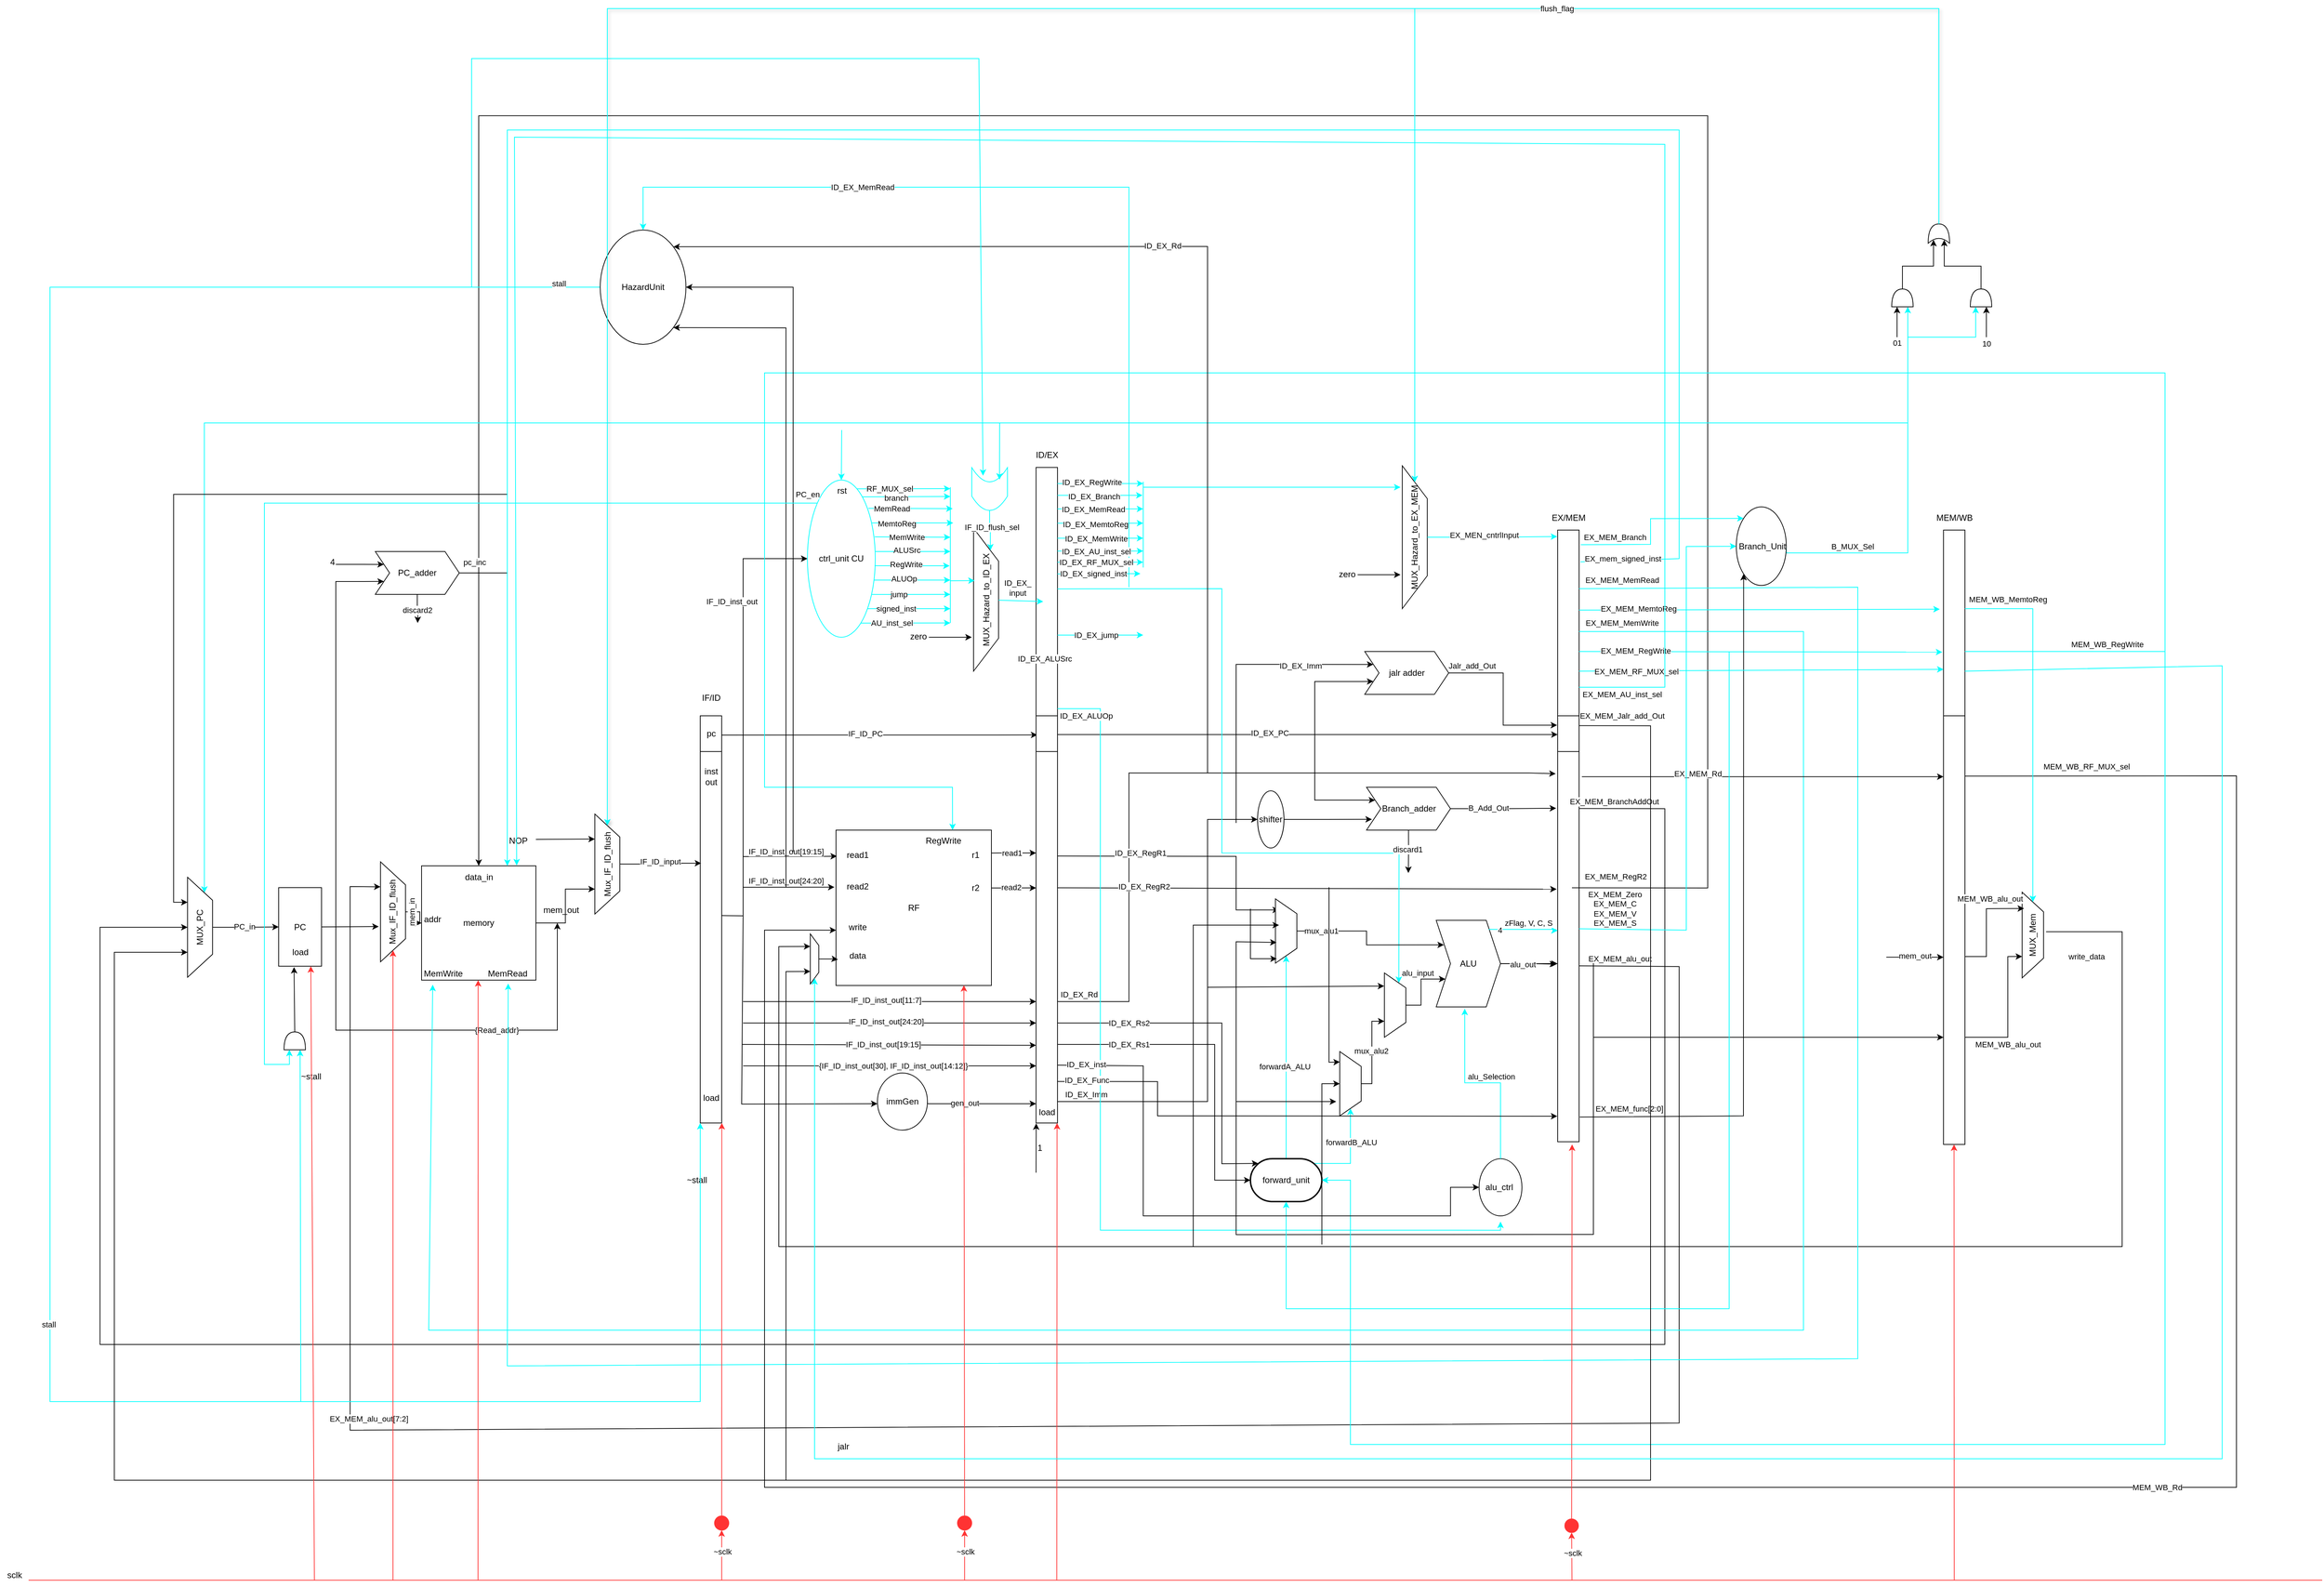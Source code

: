 <mxfile version="24.2.7" type="device">
  <diagram name="Page-1" id="7G6zf-rs8vA7cQBEN732">
    <mxGraphModel dx="3195" dy="2149" grid="1" gridSize="10" guides="1" tooltips="1" connect="1" arrows="1" fold="1" page="1" pageScale="1" pageWidth="850" pageHeight="1100" math="0" shadow="0">
      <root>
        <mxCell id="0" />
        <mxCell id="1" parent="0" />
        <mxCell id="UB3iZTF29jPLIW2LqCsD-1" value="PC" style="rounded=0;whiteSpace=wrap;html=1;" parent="1" vertex="1">
          <mxGeometry x="-340" y="200.5" width="60" height="110" as="geometry" />
        </mxCell>
        <mxCell id="UB3iZTF29jPLIW2LqCsD-18" style="edgeStyle=orthogonalEdgeStyle;rounded=0;orthogonalLoop=1;jettySize=auto;html=1;exitX=1;exitY=0.5;exitDx=0;exitDy=0;entryX=0.25;entryY=0;entryDx=0;entryDy=0;" parent="1" source="UB3iZTF29jPLIW2LqCsD-2" target="UB3iZTF29jPLIW2LqCsD-15" edge="1">
          <mxGeometry relative="1" as="geometry" />
        </mxCell>
        <mxCell id="UB3iZTF29jPLIW2LqCsD-2" value="memory" style="whiteSpace=wrap;html=1;aspect=fixed;" parent="1" vertex="1">
          <mxGeometry x="-140" y="170" width="160" height="160" as="geometry" />
        </mxCell>
        <mxCell id="UB3iZTF29jPLIW2LqCsD-3" value="" style="rounded=0;whiteSpace=wrap;html=1;" parent="1" vertex="1">
          <mxGeometry x="250" y="-40" width="30" height="570" as="geometry" />
        </mxCell>
        <mxCell id="UB3iZTF29jPLIW2LqCsD-4" value="RF" style="whiteSpace=wrap;html=1;aspect=fixed;" parent="1" vertex="1">
          <mxGeometry x="440" y="120" width="217.5" height="217.5" as="geometry" />
        </mxCell>
        <mxCell id="UB3iZTF29jPLIW2LqCsD-292" style="edgeStyle=orthogonalEdgeStyle;rounded=0;orthogonalLoop=1;jettySize=auto;html=1;" parent="1" source="UB3iZTF29jPLIW2LqCsD-6" edge="1">
          <mxGeometry relative="1" as="geometry">
            <mxPoint x="1450" y="306.875" as="targetPoint" />
          </mxGeometry>
        </mxCell>
        <mxCell id="UB3iZTF29jPLIW2LqCsD-6" value="ALU" style="shape=step;perimeter=stepPerimeter;whiteSpace=wrap;html=1;fixedSize=1;" parent="1" vertex="1">
          <mxGeometry x="1280" y="246.25" width="90" height="121.25" as="geometry" />
        </mxCell>
        <mxCell id="UB3iZTF29jPLIW2LqCsD-7" value="" style="rounded=0;whiteSpace=wrap;html=1;" parent="1" vertex="1">
          <mxGeometry x="1450" y="-40" width="30" height="596.25" as="geometry" />
        </mxCell>
        <mxCell id="UB3iZTF29jPLIW2LqCsD-10" value="" style="rounded=0;whiteSpace=wrap;html=1;" parent="1" vertex="1">
          <mxGeometry x="1990" y="-40" width="30" height="600" as="geometry" />
        </mxCell>
        <mxCell id="UB3iZTF29jPLIW2LqCsD-11" value="IF/ID" style="text;html=1;align=center;verticalAlign=middle;resizable=0;points=[];autosize=1;strokeColor=none;fillColor=none;" parent="1" vertex="1">
          <mxGeometry x="240" y="-80" width="50" height="30" as="geometry" />
        </mxCell>
        <mxCell id="UB3iZTF29jPLIW2LqCsD-12" value="ID/EX" style="text;html=1;align=center;verticalAlign=middle;resizable=0;points=[];autosize=1;strokeColor=none;fillColor=none;" parent="1" vertex="1">
          <mxGeometry x="710" y="-420.17" width="50" height="30" as="geometry" />
        </mxCell>
        <mxCell id="UB3iZTF29jPLIW2LqCsD-13" value="EX/MEM" style="text;html=1;align=center;verticalAlign=middle;resizable=0;points=[];autosize=1;strokeColor=none;fillColor=none;" parent="1" vertex="1">
          <mxGeometry x="1430" y="-332.5" width="70" height="30" as="geometry" />
        </mxCell>
        <mxCell id="UB3iZTF29jPLIW2LqCsD-14" value="MEM/WB" style="text;html=1;align=center;verticalAlign=middle;resizable=0;points=[];autosize=1;strokeColor=none;fillColor=none;" parent="1" vertex="1">
          <mxGeometry x="1970" y="-332.5" width="70" height="30" as="geometry" />
        </mxCell>
        <mxCell id="UB3iZTF29jPLIW2LqCsD-15" value="Mux_IF_ID_flush" style="verticalLabelPosition=middle;verticalAlign=middle;html=1;shape=trapezoid;perimeter=trapezoidPerimeter;whiteSpace=wrap;size=0.23;arcSize=10;flipV=1;labelPosition=center;align=center;rotation=-90;" parent="1" vertex="1">
          <mxGeometry x="50" y="150" width="140" height="35" as="geometry" />
        </mxCell>
        <mxCell id="UB3iZTF29jPLIW2LqCsD-17" style="edgeStyle=orthogonalEdgeStyle;rounded=0;orthogonalLoop=1;jettySize=auto;html=1;exitX=1;exitY=0.5;exitDx=0;exitDy=0;" parent="1" source="UB3iZTF29jPLIW2LqCsD-1" edge="1">
          <mxGeometry relative="1" as="geometry">
            <mxPoint x="-200" y="255" as="targetPoint" />
          </mxGeometry>
        </mxCell>
        <mxCell id="UB3iZTF29jPLIW2LqCsD-19" value="" style="endArrow=classic;html=1;rounded=0;entryX=0.75;entryY=0;entryDx=0;entryDy=0;" parent="1" target="UB3iZTF29jPLIW2LqCsD-15" edge="1">
          <mxGeometry width="50" height="50" relative="1" as="geometry">
            <mxPoint x="20" y="133" as="sourcePoint" />
            <mxPoint x="-20" y="80" as="targetPoint" />
          </mxGeometry>
        </mxCell>
        <mxCell id="UB3iZTF29jPLIW2LqCsD-20" value="NOP" style="text;html=1;align=center;verticalAlign=middle;resizable=0;points=[];autosize=1;strokeColor=none;fillColor=none;" parent="1" vertex="1">
          <mxGeometry x="-30" y="120" width="50" height="30" as="geometry" />
        </mxCell>
        <mxCell id="UB3iZTF29jPLIW2LqCsD-22" style="edgeStyle=orthogonalEdgeStyle;rounded=0;orthogonalLoop=1;jettySize=auto;html=1;exitX=0.5;exitY=1;exitDx=0;exitDy=0;entryX=0.044;entryY=0.362;entryDx=0;entryDy=0;entryPerimeter=0;" parent="1" source="UB3iZTF29jPLIW2LqCsD-15" target="UB3iZTF29jPLIW2LqCsD-3" edge="1">
          <mxGeometry relative="1" as="geometry" />
        </mxCell>
        <mxCell id="UB3iZTF29jPLIW2LqCsD-25" value="IF_ID_input" style="edgeLabel;html=1;align=center;verticalAlign=middle;resizable=0;points=[];" parent="UB3iZTF29jPLIW2LqCsD-22" vertex="1" connectable="0">
          <mxGeometry x="-0.001" y="3" relative="1" as="geometry">
            <mxPoint as="offset" />
          </mxGeometry>
        </mxCell>
        <mxCell id="UB3iZTF29jPLIW2LqCsD-23" value="" style="endArrow=classic;html=1;rounded=0;" parent="1" edge="1">
          <mxGeometry width="50" height="50" relative="1" as="geometry">
            <mxPoint x="-260" y="250" as="sourcePoint" />
            <mxPoint x="50" y="250" as="targetPoint" />
            <Array as="points">
              <mxPoint x="-260" y="400" />
              <mxPoint x="50" y="400" />
            </Array>
          </mxGeometry>
        </mxCell>
        <mxCell id="UB3iZTF29jPLIW2LqCsD-24" value="{Read_addr}" style="edgeLabel;html=1;align=center;verticalAlign=middle;resizable=0;points=[];" parent="UB3iZTF29jPLIW2LqCsD-23" vertex="1" connectable="0">
          <mxGeometry x="0.007" y="-2" relative="1" as="geometry">
            <mxPoint x="68" y="-2" as="offset" />
          </mxGeometry>
        </mxCell>
        <mxCell id="UB3iZTF29jPLIW2LqCsD-26" value="load" style="text;html=1;align=center;verticalAlign=middle;resizable=0;points=[];autosize=1;strokeColor=none;fillColor=none;" parent="1" vertex="1">
          <mxGeometry x="240" y="480" width="50" height="30" as="geometry" />
        </mxCell>
        <mxCell id="UB3iZTF29jPLIW2LqCsD-28" value="~stall" style="text;html=1;align=center;verticalAlign=middle;resizable=0;points=[];autosize=1;strokeColor=none;fillColor=none;" parent="1" vertex="1">
          <mxGeometry x="220" y="595" width="50" height="30" as="geometry" />
        </mxCell>
        <mxCell id="UB3iZTF29jPLIW2LqCsD-30" value="pc" style="text;html=1;align=center;verticalAlign=middle;resizable=0;points=[];autosize=1;strokeColor=none;fillColor=none;" parent="1" vertex="1">
          <mxGeometry x="245" y="-30" width="40" height="30" as="geometry" />
        </mxCell>
        <mxCell id="UB3iZTF29jPLIW2LqCsD-31" value="inst&lt;div&gt;out&lt;/div&gt;" style="text;html=1;align=center;verticalAlign=middle;resizable=0;points=[];autosize=1;strokeColor=none;fillColor=none;" parent="1" vertex="1">
          <mxGeometry x="245" y="25" width="40" height="40" as="geometry" />
        </mxCell>
        <mxCell id="UB3iZTF29jPLIW2LqCsD-32" value="" style="endArrow=none;html=1;rounded=0;" parent="1" edge="1">
          <mxGeometry width="50" height="50" relative="1" as="geometry">
            <mxPoint x="250" y="10" as="sourcePoint" />
            <mxPoint x="280" y="10" as="targetPoint" />
          </mxGeometry>
        </mxCell>
        <mxCell id="UB3iZTF29jPLIW2LqCsD-34" value="" style="endArrow=classic;html=1;rounded=0;entryX=0.058;entryY=0.047;entryDx=0;entryDy=0;entryPerimeter=0;" parent="1" target="UB3iZTF29jPLIW2LqCsD-5" edge="1">
          <mxGeometry width="50" height="50" relative="1" as="geometry">
            <mxPoint x="280" y="-13" as="sourcePoint" />
            <mxPoint x="480" y="-10" as="targetPoint" />
          </mxGeometry>
        </mxCell>
        <mxCell id="UB3iZTF29jPLIW2LqCsD-35" value="IF_ID_PC" style="edgeLabel;html=1;align=center;verticalAlign=middle;resizable=0;points=[];" parent="UB3iZTF29jPLIW2LqCsD-34" vertex="1" connectable="0">
          <mxGeometry x="-0.261" y="2" relative="1" as="geometry">
            <mxPoint x="38" as="offset" />
          </mxGeometry>
        </mxCell>
        <mxCell id="UB3iZTF29jPLIW2LqCsD-37" value="r1" style="text;html=1;align=center;verticalAlign=middle;resizable=0;points=[];autosize=1;strokeColor=none;fillColor=none;" parent="1" vertex="1">
          <mxGeometry x="620" y="140" width="30" height="30" as="geometry" />
        </mxCell>
        <mxCell id="UB3iZTF29jPLIW2LqCsD-38" value="" style="group" parent="1" vertex="1" connectable="0">
          <mxGeometry x="720" y="-40" width="30" height="570" as="geometry" />
        </mxCell>
        <mxCell id="UB3iZTF29jPLIW2LqCsD-5" value="" style="rounded=0;whiteSpace=wrap;html=1;" parent="UB3iZTF29jPLIW2LqCsD-38" vertex="1">
          <mxGeometry width="30" height="570" as="geometry" />
        </mxCell>
        <mxCell id="UB3iZTF29jPLIW2LqCsD-33" value="" style="endArrow=none;html=1;rounded=0;" parent="UB3iZTF29jPLIW2LqCsD-38" edge="1">
          <mxGeometry width="50" height="50" relative="1" as="geometry">
            <mxPoint y="50" as="sourcePoint" />
            <mxPoint x="30" y="50" as="targetPoint" />
          </mxGeometry>
        </mxCell>
        <mxCell id="UB3iZTF29jPLIW2LqCsD-39" value="r2" style="text;html=1;align=center;verticalAlign=middle;resizable=0;points=[];autosize=1;strokeColor=none;fillColor=none;" parent="1" vertex="1">
          <mxGeometry x="620" y="186.25" width="30" height="30" as="geometry" />
        </mxCell>
        <mxCell id="UB3iZTF29jPLIW2LqCsD-40" value="read1" style="text;html=1;align=center;verticalAlign=middle;resizable=0;points=[];autosize=1;strokeColor=none;fillColor=none;" parent="1" vertex="1">
          <mxGeometry x="445" y="140" width="50" height="30" as="geometry" />
        </mxCell>
        <mxCell id="UB3iZTF29jPLIW2LqCsD-41" value="read2" style="text;html=1;align=center;verticalAlign=middle;resizable=0;points=[];autosize=1;strokeColor=none;fillColor=none;" parent="1" vertex="1">
          <mxGeometry x="445" y="183.75" width="50" height="30" as="geometry" />
        </mxCell>
        <mxCell id="UB3iZTF29jPLIW2LqCsD-42" value="write" style="text;html=1;align=center;verticalAlign=middle;resizable=0;points=[];autosize=1;strokeColor=none;fillColor=none;" parent="1" vertex="1">
          <mxGeometry x="445" y="240.5" width="50" height="30" as="geometry" />
        </mxCell>
        <mxCell id="UB3iZTF29jPLIW2LqCsD-43" value="data" style="text;html=1;align=center;verticalAlign=middle;resizable=0;points=[];autosize=1;strokeColor=none;fillColor=none;" parent="1" vertex="1">
          <mxGeometry x="445" y="280.5" width="50" height="30" as="geometry" />
        </mxCell>
        <mxCell id="UB3iZTF29jPLIW2LqCsD-51" value="" style="endArrow=none;html=1;rounded=0;exitX=1;exitY=0.5;exitDx=0;exitDy=0;" parent="1" edge="1">
          <mxGeometry width="50" height="50" relative="1" as="geometry">
            <mxPoint x="280.0" y="239.68" as="sourcePoint" />
            <mxPoint x="310" y="240" as="targetPoint" />
          </mxGeometry>
        </mxCell>
        <mxCell id="UB3iZTF29jPLIW2LqCsD-52" value="" style="endArrow=classic;html=1;rounded=0;entryX=0;entryY=0.5;entryDx=0;entryDy=0;" parent="1" target="UB3iZTF29jPLIW2LqCsD-49" edge="1">
          <mxGeometry width="50" height="50" relative="1" as="geometry">
            <mxPoint x="310" y="240.5" as="sourcePoint" />
            <mxPoint x="365.0" y="-209.5" as="targetPoint" />
            <Array as="points">
              <mxPoint x="310" y="-260" />
            </Array>
          </mxGeometry>
        </mxCell>
        <mxCell id="Bt2oWoDLOtGOkT5Z0Pls-25" value="IF_ID_inst_out" style="edgeLabel;html=1;align=center;verticalAlign=middle;resizable=0;points=[];" parent="UB3iZTF29jPLIW2LqCsD-52" vertex="1" connectable="0">
          <mxGeometry x="0.734" y="-1" relative="1" as="geometry">
            <mxPoint x="-28" y="59" as="offset" />
          </mxGeometry>
        </mxCell>
        <mxCell id="UB3iZTF29jPLIW2LqCsD-53" value="" style="endArrow=classic;html=1;rounded=0;entryX=0.006;entryY=0.168;entryDx=0;entryDy=0;entryPerimeter=0;" parent="1" target="UB3iZTF29jPLIW2LqCsD-4" edge="1">
          <mxGeometry width="50" height="50" relative="1" as="geometry">
            <mxPoint x="310" y="157" as="sourcePoint" />
            <mxPoint x="420" y="160" as="targetPoint" />
            <Array as="points">
              <mxPoint x="360" y="157" />
              <mxPoint x="400" y="157" />
            </Array>
          </mxGeometry>
        </mxCell>
        <mxCell id="UB3iZTF29jPLIW2LqCsD-54" value="IF_ID_inst_out[19:15]" style="edgeLabel;html=1;align=center;verticalAlign=middle;resizable=0;points=[];" parent="UB3iZTF29jPLIW2LqCsD-53" vertex="1" connectable="0">
          <mxGeometry x="0.353" y="1" relative="1" as="geometry">
            <mxPoint x="-29" y="-6" as="offset" />
          </mxGeometry>
        </mxCell>
        <mxCell id="UB3iZTF29jPLIW2LqCsD-55" value="" style="endArrow=classic;html=1;rounded=0;entryX=-0.01;entryY=0.367;entryDx=0;entryDy=0;entryPerimeter=0;" parent="1" target="UB3iZTF29jPLIW2LqCsD-4" edge="1">
          <mxGeometry width="50" height="50" relative="1" as="geometry">
            <mxPoint x="310" y="200" as="sourcePoint" />
            <mxPoint x="390" y="200" as="targetPoint" />
          </mxGeometry>
        </mxCell>
        <mxCell id="UB3iZTF29jPLIW2LqCsD-57" value="IF_ID_inst_out[24:20]" style="edgeLabel;html=1;align=center;verticalAlign=middle;resizable=0;points=[];" parent="UB3iZTF29jPLIW2LqCsD-55" vertex="1" connectable="0">
          <mxGeometry x="-0.251" y="3" relative="1" as="geometry">
            <mxPoint x="12" y="-6" as="offset" />
          </mxGeometry>
        </mxCell>
        <mxCell id="UB3iZTF29jPLIW2LqCsD-58" value="" style="endArrow=classic;html=1;rounded=0;exitX=1.001;exitY=0.189;exitDx=0;exitDy=0;exitPerimeter=0;" parent="1" edge="1">
          <mxGeometry width="50" height="50" relative="1" as="geometry">
            <mxPoint x="657.497" y="152.067" as="sourcePoint" />
            <mxPoint x="720" y="152" as="targetPoint" />
          </mxGeometry>
        </mxCell>
        <mxCell id="UB3iZTF29jPLIW2LqCsD-59" value="read1" style="edgeLabel;html=1;align=center;verticalAlign=middle;resizable=0;points=[];" parent="UB3iZTF29jPLIW2LqCsD-58" vertex="1" connectable="0">
          <mxGeometry x="-0.1" relative="1" as="geometry">
            <mxPoint as="offset" />
          </mxGeometry>
        </mxCell>
        <mxCell id="UB3iZTF29jPLIW2LqCsD-60" value="" style="endArrow=classic;html=1;rounded=0;exitX=1.001;exitY=0.189;exitDx=0;exitDy=0;exitPerimeter=0;" parent="1" edge="1">
          <mxGeometry width="50" height="50" relative="1" as="geometry">
            <mxPoint x="657.497" y="200.997" as="sourcePoint" />
            <mxPoint x="720" y="200.93" as="targetPoint" />
          </mxGeometry>
        </mxCell>
        <mxCell id="UB3iZTF29jPLIW2LqCsD-63" value="read2" style="edgeLabel;html=1;align=center;verticalAlign=middle;resizable=0;points=[];" parent="UB3iZTF29jPLIW2LqCsD-60" vertex="1" connectable="0">
          <mxGeometry x="-0.142" y="1" relative="1" as="geometry">
            <mxPoint as="offset" />
          </mxGeometry>
        </mxCell>
        <mxCell id="UB3iZTF29jPLIW2LqCsD-64" value="" style="group" parent="1" vertex="1" connectable="0">
          <mxGeometry x="530" y="-302.5" width="137.5" height="200" as="geometry" />
        </mxCell>
        <mxCell id="UB3iZTF29jPLIW2LqCsD-44" value="MUX_Hazard_to_ID_EX" style="verticalLabelPosition=middle;verticalAlign=middle;html=1;shape=trapezoid;perimeter=trapezoidPerimeter;whiteSpace=wrap;size=0.23;arcSize=10;flipV=1;labelPosition=center;align=center;rotation=-90;" parent="UB3iZTF29jPLIW2LqCsD-64" vertex="1">
          <mxGeometry x="20" y="82.5" width="200" height="35" as="geometry" />
        </mxCell>
        <mxCell id="UB3iZTF29jPLIW2LqCsD-45" value="" style="endArrow=classic;html=1;rounded=0;" parent="UB3iZTF29jPLIW2LqCsD-64" edge="1">
          <mxGeometry width="50" height="50" relative="1" as="geometry">
            <mxPoint x="40" y="152.5" as="sourcePoint" />
            <mxPoint x="100" y="152.5" as="targetPoint" />
          </mxGeometry>
        </mxCell>
        <mxCell id="UB3iZTF29jPLIW2LqCsD-46" value="zero" style="text;html=1;align=center;verticalAlign=middle;resizable=0;points=[];autosize=1;strokeColor=none;fillColor=none;" parent="UB3iZTF29jPLIW2LqCsD-64" vertex="1">
          <mxGeometry y="136.5" width="50" height="30" as="geometry" />
        </mxCell>
        <mxCell id="Bt2oWoDLOtGOkT5Z0Pls-32" value="" style="endArrow=classic;html=1;rounded=0;exitX=0.945;exitY=0.728;exitDx=0;exitDy=0;exitPerimeter=0;strokeColor=#00FFFF;" parent="UB3iZTF29jPLIW2LqCsD-64" edge="1">
          <mxGeometry width="50" height="50" relative="1" as="geometry">
            <mxPoint x="-55.5" y="132.76" as="sourcePoint" />
            <mxPoint x="70" y="132.5" as="targetPoint" />
          </mxGeometry>
        </mxCell>
        <mxCell id="Bt2oWoDLOtGOkT5Z0Pls-33" value="AU_inst_sel" style="edgeLabel;html=1;align=center;verticalAlign=middle;resizable=0;points=[];" parent="Bt2oWoDLOtGOkT5Z0Pls-32" vertex="1" connectable="0">
          <mxGeometry x="-0.308" relative="1" as="geometry">
            <mxPoint as="offset" />
          </mxGeometry>
        </mxCell>
        <mxCell id="UB3iZTF29jPLIW2LqCsD-81" value="" style="endArrow=classic;html=1;rounded=0;entryX=0.634;entryY=0.955;entryDx=0;entryDy=0;entryPerimeter=0;strokeColor=#00FFFF;" parent="1" target="UB3iZTF29jPLIW2LqCsD-44" edge="1">
          <mxGeometry width="50" height="50" relative="1" as="geometry">
            <mxPoint x="600" y="-229" as="sourcePoint" />
            <mxPoint x="670" y="-260" as="targetPoint" />
          </mxGeometry>
        </mxCell>
        <mxCell id="UB3iZTF29jPLIW2LqCsD-79" value="" style="endArrow=none;html=1;rounded=0;strokeColor=#00FFFF;" parent="1" edge="1">
          <mxGeometry width="50" height="50" relative="1" as="geometry">
            <mxPoint x="600" y="-170" as="sourcePoint" />
            <mxPoint x="600" y="-360" as="targetPoint" />
          </mxGeometry>
        </mxCell>
        <mxCell id="UB3iZTF29jPLIW2LqCsD-82" value="" style="rounded=0;whiteSpace=wrap;html=1;" parent="1" vertex="1">
          <mxGeometry x="720" y="-387.67" width="30" height="347.67" as="geometry" />
        </mxCell>
        <mxCell id="UB3iZTF29jPLIW2LqCsD-83" value="" style="endArrow=classic;html=1;rounded=0;entryX=0.333;entryY=0.54;entryDx=0;entryDy=0;entryPerimeter=0;strokeColor=#00FFFF;" parent="1" source="UB3iZTF29jPLIW2LqCsD-44" target="UB3iZTF29jPLIW2LqCsD-82" edge="1">
          <mxGeometry width="50" height="50" relative="1" as="geometry">
            <mxPoint x="680" y="-140" as="sourcePoint" />
            <mxPoint x="730" y="-190" as="targetPoint" />
          </mxGeometry>
        </mxCell>
        <mxCell id="UB3iZTF29jPLIW2LqCsD-84" value="ID_EX_&lt;div&gt;input&lt;/div&gt;" style="edgeLabel;html=1;align=center;verticalAlign=middle;resizable=0;points=[];" parent="UB3iZTF29jPLIW2LqCsD-83" vertex="1" connectable="0">
          <mxGeometry x="-0.253" y="-3" relative="1" as="geometry">
            <mxPoint x="3" y="-21" as="offset" />
          </mxGeometry>
        </mxCell>
        <mxCell id="UB3iZTF29jPLIW2LqCsD-85" value="load" style="text;html=1;align=center;verticalAlign=middle;resizable=0;points=[];autosize=1;strokeColor=none;fillColor=none;" parent="1" vertex="1">
          <mxGeometry x="710" y="500" width="50" height="30" as="geometry" />
        </mxCell>
        <mxCell id="UB3iZTF29jPLIW2LqCsD-86" value="" style="endArrow=classic;html=1;rounded=0;entryX=0.504;entryY=1.033;entryDx=0;entryDy=0;entryPerimeter=0;" parent="1" edge="1">
          <mxGeometry width="50" height="50" relative="1" as="geometry">
            <mxPoint x="720" y="599.5" as="sourcePoint" />
            <mxPoint x="720.2" y="530.49" as="targetPoint" />
          </mxGeometry>
        </mxCell>
        <mxCell id="UB3iZTF29jPLIW2LqCsD-87" value="1" style="text;html=1;align=center;verticalAlign=middle;resizable=0;points=[];autosize=1;strokeColor=none;fillColor=none;" parent="1" vertex="1">
          <mxGeometry x="710" y="550" width="30" height="30" as="geometry" />
        </mxCell>
        <mxCell id="UB3iZTF29jPLIW2LqCsD-88" value="immGen" style="ellipse;whiteSpace=wrap;html=1;" parent="1" vertex="1">
          <mxGeometry x="497.99" y="460" width="70" height="80" as="geometry" />
        </mxCell>
        <mxCell id="UB3iZTF29jPLIW2LqCsD-89" style="edgeStyle=orthogonalEdgeStyle;rounded=0;orthogonalLoop=1;jettySize=auto;html=1;exitX=1;exitY=0.5;exitDx=0;exitDy=0;entryX=0.067;entryY=0.9;entryDx=0;entryDy=0;entryPerimeter=0;" parent="1" source="UB3iZTF29jPLIW2LqCsD-88" edge="1">
          <mxGeometry relative="1" as="geometry">
            <mxPoint x="720.0" y="503.0" as="targetPoint" />
            <Array as="points">
              <mxPoint x="567.99" y="503" />
            </Array>
          </mxGeometry>
        </mxCell>
        <mxCell id="UB3iZTF29jPLIW2LqCsD-90" value="gen_out" style="edgeLabel;html=1;align=center;verticalAlign=middle;resizable=0;points=[];" parent="UB3iZTF29jPLIW2LqCsD-89" vertex="1" connectable="0">
          <mxGeometry x="-0.292" y="1" relative="1" as="geometry">
            <mxPoint as="offset" />
          </mxGeometry>
        </mxCell>
        <mxCell id="UB3iZTF29jPLIW2LqCsD-91" value="" style="endArrow=classic;html=1;rounded=0;entryX=0;entryY=0.5;entryDx=0;entryDy=0;" parent="1" edge="1">
          <mxGeometry width="50" height="50" relative="1" as="geometry">
            <mxPoint x="310" y="240" as="sourcePoint" />
            <mxPoint x="497.99" y="503" as="targetPoint" />
            <Array as="points">
              <mxPoint x="307.99" y="503.5" />
            </Array>
          </mxGeometry>
        </mxCell>
        <mxCell id="UB3iZTF29jPLIW2LqCsD-92" value="" style="endArrow=classic;html=1;rounded=0;" parent="1" edge="1">
          <mxGeometry width="50" height="50" relative="1" as="geometry">
            <mxPoint x="310" y="450" as="sourcePoint" />
            <mxPoint x="720" y="450" as="targetPoint" />
          </mxGeometry>
        </mxCell>
        <mxCell id="UB3iZTF29jPLIW2LqCsD-93" value="{IF_ID_inst_out[30], IF_ID_inst_out[14:12]}" style="edgeLabel;html=1;align=center;verticalAlign=middle;resizable=0;points=[];" parent="UB3iZTF29jPLIW2LqCsD-92" vertex="1" connectable="0">
          <mxGeometry x="-0.199" relative="1" as="geometry">
            <mxPoint x="46" as="offset" />
          </mxGeometry>
        </mxCell>
        <mxCell id="UB3iZTF29jPLIW2LqCsD-94" value="" style="endArrow=classic;html=1;rounded=0;entryX=0.033;entryY=0.739;entryDx=0;entryDy=0;entryPerimeter=0;" parent="1" edge="1">
          <mxGeometry width="50" height="50" relative="1" as="geometry">
            <mxPoint x="309.01" y="420" as="sourcePoint" />
            <mxPoint x="720.0" y="421.23" as="targetPoint" />
          </mxGeometry>
        </mxCell>
        <mxCell id="UB3iZTF29jPLIW2LqCsD-95" value="IF_ID_inst_out[19:15]" style="edgeLabel;html=1;align=center;verticalAlign=middle;resizable=0;points=[];" parent="UB3iZTF29jPLIW2LqCsD-94" vertex="1" connectable="0">
          <mxGeometry x="-0.041" y="1" relative="1" as="geometry">
            <mxPoint as="offset" />
          </mxGeometry>
        </mxCell>
        <mxCell id="UB3iZTF29jPLIW2LqCsD-96" value="" style="endArrow=classic;html=1;rounded=0;" parent="1" edge="1">
          <mxGeometry width="50" height="50" relative="1" as="geometry">
            <mxPoint x="310" y="390" as="sourcePoint" />
            <mxPoint x="720" y="390" as="targetPoint" />
          </mxGeometry>
        </mxCell>
        <mxCell id="UB3iZTF29jPLIW2LqCsD-97" value="IF_ID_inst_out[24:20]" style="edgeLabel;html=1;align=center;verticalAlign=middle;resizable=0;points=[];" parent="UB3iZTF29jPLIW2LqCsD-96" vertex="1" connectable="0">
          <mxGeometry x="0.035" y="2" relative="1" as="geometry">
            <mxPoint x="-12" as="offset" />
          </mxGeometry>
        </mxCell>
        <mxCell id="UB3iZTF29jPLIW2LqCsD-100" value="" style="endArrow=classic;html=1;rounded=0;" parent="1" edge="1">
          <mxGeometry width="50" height="50" relative="1" as="geometry">
            <mxPoint x="310" y="360" as="sourcePoint" />
            <mxPoint x="720" y="360" as="targetPoint" />
          </mxGeometry>
        </mxCell>
        <mxCell id="UB3iZTF29jPLIW2LqCsD-101" value="IF_ID_inst_out[11:7]" style="edgeLabel;html=1;align=center;verticalAlign=middle;resizable=0;points=[];" parent="UB3iZTF29jPLIW2LqCsD-100" vertex="1" connectable="0">
          <mxGeometry x="0.035" y="2" relative="1" as="geometry">
            <mxPoint x="-12" as="offset" />
          </mxGeometry>
        </mxCell>
        <mxCell id="UB3iZTF29jPLIW2LqCsD-140" style="edgeStyle=orthogonalEdgeStyle;rounded=0;orthogonalLoop=1;jettySize=auto;html=1;exitX=0.5;exitY=0;exitDx=0;exitDy=0;exitPerimeter=0;entryX=0;entryY=0.5;entryDx=0;entryDy=0;strokeColor=#00FFFF;" parent="1" source="UB3iZTF29jPLIW2LqCsD-102" target="UB3iZTF29jPLIW2LqCsD-137" edge="1">
          <mxGeometry relative="1" as="geometry">
            <Array as="points">
              <mxPoint x="1070" y="300" />
              <mxPoint x="1070" y="300" />
            </Array>
          </mxGeometry>
        </mxCell>
        <mxCell id="UB3iZTF29jPLIW2LqCsD-144" value="forwardA_ALU" style="edgeLabel;html=1;align=center;verticalAlign=middle;resizable=0;points=[];" parent="UB3iZTF29jPLIW2LqCsD-140" vertex="1" connectable="0">
          <mxGeometry x="-0.09" y="2" relative="1" as="geometry">
            <mxPoint as="offset" />
          </mxGeometry>
        </mxCell>
        <mxCell id="UB3iZTF29jPLIW2LqCsD-142" style="edgeStyle=orthogonalEdgeStyle;rounded=0;orthogonalLoop=1;jettySize=auto;html=1;exitX=0.89;exitY=0.11;exitDx=0;exitDy=0;exitPerimeter=0;strokeColor=#00FFFF;" parent="1" source="UB3iZTF29jPLIW2LqCsD-102" target="UB3iZTF29jPLIW2LqCsD-136" edge="1">
          <mxGeometry relative="1" as="geometry" />
        </mxCell>
        <mxCell id="UB3iZTF29jPLIW2LqCsD-143" value="forwardB_ALU" style="edgeLabel;html=1;align=center;verticalAlign=middle;resizable=0;points=[];" parent="UB3iZTF29jPLIW2LqCsD-142" vertex="1" connectable="0">
          <mxGeometry x="-0.652" y="-1" relative="1" as="geometry">
            <mxPoint x="29" y="-31" as="offset" />
          </mxGeometry>
        </mxCell>
        <mxCell id="UB3iZTF29jPLIW2LqCsD-102" value="forward_unit" style="strokeWidth=2;html=1;shape=mxgraph.flowchart.terminator;whiteSpace=wrap;" parent="1" vertex="1">
          <mxGeometry x="1020" y="580" width="100" height="60" as="geometry" />
        </mxCell>
        <mxCell id="UB3iZTF29jPLIW2LqCsD-103" value="" style="endArrow=classic;html=1;rounded=0;entryX=-0.092;entryY=0.136;entryDx=0;entryDy=0;entryPerimeter=0;" parent="1" target="UB3iZTF29jPLIW2LqCsD-7" edge="1">
          <mxGeometry width="50" height="50" relative="1" as="geometry">
            <mxPoint x="750" y="360" as="sourcePoint" />
            <mxPoint x="910" y="360" as="targetPoint" />
            <Array as="points">
              <mxPoint x="850" y="360" />
              <mxPoint x="850" y="40" />
              <mxPoint x="1370" y="40" />
              <mxPoint x="1410" y="40" />
            </Array>
          </mxGeometry>
        </mxCell>
        <mxCell id="UB3iZTF29jPLIW2LqCsD-104" value="ID_EX_Rd" style="edgeLabel;html=1;align=center;verticalAlign=middle;resizable=0;points=[];" parent="UB3iZTF29jPLIW2LqCsD-103" vertex="1" connectable="0">
          <mxGeometry x="0.273" y="2" relative="1" as="geometry">
            <mxPoint x="-298" y="312" as="offset" />
          </mxGeometry>
        </mxCell>
        <mxCell id="UB3iZTF29jPLIW2LqCsD-105" value="" style="endArrow=classic;html=1;rounded=0;entryX=0.11;entryY=0.11;entryDx=0;entryDy=0;entryPerimeter=0;" parent="1" target="UB3iZTF29jPLIW2LqCsD-102" edge="1">
          <mxGeometry width="50" height="50" relative="1" as="geometry">
            <mxPoint x="750" y="390" as="sourcePoint" />
            <mxPoint x="910" y="390" as="targetPoint" />
            <Array as="points">
              <mxPoint x="980" y="390" />
              <mxPoint x="980" y="587" />
            </Array>
          </mxGeometry>
        </mxCell>
        <mxCell id="UB3iZTF29jPLIW2LqCsD-106" value="ID_EX_Rs2" style="edgeLabel;html=1;align=center;verticalAlign=middle;resizable=0;points=[];" parent="UB3iZTF29jPLIW2LqCsD-105" vertex="1" connectable="0">
          <mxGeometry x="0.273" y="2" relative="1" as="geometry">
            <mxPoint x="-132" y="-74" as="offset" />
          </mxGeometry>
        </mxCell>
        <mxCell id="UB3iZTF29jPLIW2LqCsD-107" value="" style="endArrow=classic;html=1;rounded=0;entryX=0;entryY=0.5;entryDx=0;entryDy=0;entryPerimeter=0;" parent="1" target="UB3iZTF29jPLIW2LqCsD-102" edge="1">
          <mxGeometry width="50" height="50" relative="1" as="geometry">
            <mxPoint x="750" y="420" as="sourcePoint" />
            <mxPoint x="910" y="420" as="targetPoint" />
            <Array as="points">
              <mxPoint x="970" y="420" />
              <mxPoint x="970" y="610" />
            </Array>
          </mxGeometry>
        </mxCell>
        <mxCell id="UB3iZTF29jPLIW2LqCsD-108" value="ID_EX_Rs1" style="edgeLabel;html=1;align=center;verticalAlign=middle;resizable=0;points=[];" parent="UB3iZTF29jPLIW2LqCsD-107" vertex="1" connectable="0">
          <mxGeometry x="0.273" y="2" relative="1" as="geometry">
            <mxPoint x="-122" y="-73" as="offset" />
          </mxGeometry>
        </mxCell>
        <mxCell id="UB3iZTF29jPLIW2LqCsD-111" value="" style="endArrow=classic;html=1;rounded=0;entryX=0;entryY=0.5;entryDx=0;entryDy=0;" parent="1" target="UB3iZTF29jPLIW2LqCsD-154" edge="1">
          <mxGeometry width="50" height="50" relative="1" as="geometry">
            <mxPoint x="750" y="500" as="sourcePoint" />
            <mxPoint x="910" y="500" as="targetPoint" />
            <Array as="points">
              <mxPoint x="960" y="500" />
              <mxPoint x="960" y="105" />
            </Array>
          </mxGeometry>
        </mxCell>
        <mxCell id="UB3iZTF29jPLIW2LqCsD-112" value="ID_EX_Imm" style="edgeLabel;html=1;align=center;verticalAlign=middle;resizable=0;points=[];" parent="UB3iZTF29jPLIW2LqCsD-111" vertex="1" connectable="0">
          <mxGeometry x="0.273" y="2" relative="1" as="geometry">
            <mxPoint x="-168" y="209" as="offset" />
          </mxGeometry>
        </mxCell>
        <mxCell id="UB3iZTF29jPLIW2LqCsD-113" value="" style="endArrow=classic;html=1;rounded=0;entryX=-0.049;entryY=0.407;entryDx=0;entryDy=0;entryPerimeter=0;" parent="1" target="UB3iZTF29jPLIW2LqCsD-7" edge="1">
          <mxGeometry width="50" height="50" relative="1" as="geometry">
            <mxPoint x="750" y="200.77" as="sourcePoint" />
            <mxPoint x="910" y="200.77" as="targetPoint" />
          </mxGeometry>
        </mxCell>
        <mxCell id="UB3iZTF29jPLIW2LqCsD-114" value="ID_EX_RegR2" style="edgeLabel;html=1;align=center;verticalAlign=middle;resizable=0;points=[];" parent="UB3iZTF29jPLIW2LqCsD-113" vertex="1" connectable="0">
          <mxGeometry x="0.273" y="2" relative="1" as="geometry">
            <mxPoint x="-324" y="-1" as="offset" />
          </mxGeometry>
        </mxCell>
        <mxCell id="UB3iZTF29jPLIW2LqCsD-115" value="" style="endArrow=classic;html=1;rounded=0;entryX=0.828;entryY=0.833;entryDx=0;entryDy=0;entryPerimeter=0;" parent="1" target="UB3iZTF29jPLIW2LqCsD-137" edge="1">
          <mxGeometry width="50" height="50" relative="1" as="geometry">
            <mxPoint x="750" y="156.27" as="sourcePoint" />
            <mxPoint x="1055" y="240.5" as="targetPoint" />
            <Array as="points">
              <mxPoint x="1000" y="156.75" />
              <mxPoint x="1000" y="231.75" />
            </Array>
          </mxGeometry>
        </mxCell>
        <mxCell id="UB3iZTF29jPLIW2LqCsD-116" value="ID_EX_RegR1" style="edgeLabel;html=1;align=center;verticalAlign=middle;resizable=0;points=[];" parent="UB3iZTF29jPLIW2LqCsD-115" vertex="1" connectable="0">
          <mxGeometry x="0.273" y="2" relative="1" as="geometry">
            <mxPoint x="-129" y="-3" as="offset" />
          </mxGeometry>
        </mxCell>
        <mxCell id="UB3iZTF29jPLIW2LqCsD-117" value="" style="endArrow=classic;html=1;rounded=0;entryX=0;entryY=0.044;entryDx=0;entryDy=0;entryPerimeter=0;" parent="1" target="UB3iZTF29jPLIW2LqCsD-7" edge="1">
          <mxGeometry width="50" height="50" relative="1" as="geometry">
            <mxPoint x="750" y="-13.75" as="sourcePoint" />
            <mxPoint x="1192" y="-13.75" as="targetPoint" />
          </mxGeometry>
        </mxCell>
        <mxCell id="UB3iZTF29jPLIW2LqCsD-118" value="ID_EX_PC" style="edgeLabel;html=1;align=center;verticalAlign=middle;resizable=0;points=[];" parent="UB3iZTF29jPLIW2LqCsD-117" vertex="1" connectable="0">
          <mxGeometry x="-0.261" y="2" relative="1" as="geometry">
            <mxPoint x="38" as="offset" />
          </mxGeometry>
        </mxCell>
        <mxCell id="UB3iZTF29jPLIW2LqCsD-119" value="" style="endArrow=classic;html=1;rounded=0;exitX=1;exitY=0;exitDx=0;exitDy=0;fillColor=#00FFFF;strokeColor=#00FFFF;" parent="1" edge="1">
          <mxGeometry width="50" height="50" relative="1" as="geometry">
            <mxPoint x="750" y="-348.67" as="sourcePoint" />
            <mxPoint x="869" y="-348.67" as="targetPoint" />
          </mxGeometry>
        </mxCell>
        <mxCell id="UB3iZTF29jPLIW2LqCsD-120" value="ID_EX_Branch" style="edgeLabel;html=1;align=center;verticalAlign=middle;resizable=0;points=[];" parent="UB3iZTF29jPLIW2LqCsD-119" vertex="1" connectable="0">
          <mxGeometry x="-0.239" y="-1" relative="1" as="geometry">
            <mxPoint x="5" as="offset" />
          </mxGeometry>
        </mxCell>
        <mxCell id="UB3iZTF29jPLIW2LqCsD-121" value="" style="endArrow=classic;html=1;rounded=0;exitX=0.944;exitY=0.247;exitDx=0;exitDy=0;exitPerimeter=0;fillColor=#00FFFF;strokeColor=#00FFFF;" parent="1" edge="1">
          <mxGeometry width="50" height="50" relative="1" as="geometry">
            <mxPoint x="750" y="-329.67" as="sourcePoint" />
            <mxPoint x="870" y="-329.67" as="targetPoint" />
          </mxGeometry>
        </mxCell>
        <mxCell id="UB3iZTF29jPLIW2LqCsD-122" value="ID_EX_MemRead" style="edgeLabel;html=1;align=center;verticalAlign=middle;resizable=0;points=[];" parent="UB3iZTF29jPLIW2LqCsD-121" vertex="1" connectable="0">
          <mxGeometry x="-0.455" relative="1" as="geometry">
            <mxPoint x="17" as="offset" />
          </mxGeometry>
        </mxCell>
        <mxCell id="UB3iZTF29jPLIW2LqCsD-123" value="" style="endArrow=classic;html=1;rounded=0;exitX=1;exitY=0;exitDx=0;exitDy=0;fillColor=#00FFFF;strokeColor=#00FFFF;" parent="1" edge="1">
          <mxGeometry width="50" height="50" relative="1" as="geometry">
            <mxPoint x="750" y="-309.67" as="sourcePoint" />
            <mxPoint x="870" y="-309.67" as="targetPoint" />
          </mxGeometry>
        </mxCell>
        <mxCell id="UB3iZTF29jPLIW2LqCsD-124" value="ID_EX_MemtoReg" style="edgeLabel;html=1;align=center;verticalAlign=middle;resizable=0;points=[];" parent="UB3iZTF29jPLIW2LqCsD-123" vertex="1" connectable="0">
          <mxGeometry x="-0.396" y="-1" relative="1" as="geometry">
            <mxPoint x="17" as="offset" />
          </mxGeometry>
        </mxCell>
        <mxCell id="UB3iZTF29jPLIW2LqCsD-125" value="" style="endArrow=classic;html=1;rounded=0;exitX=1;exitY=0;exitDx=0;exitDy=0;fillColor=#00FFFF;strokeColor=#00FFFF;" parent="1" edge="1">
          <mxGeometry width="50" height="50" relative="1" as="geometry">
            <mxPoint x="750" y="-288.67" as="sourcePoint" />
            <mxPoint x="870" y="-288.67" as="targetPoint" />
          </mxGeometry>
        </mxCell>
        <mxCell id="UB3iZTF29jPLIW2LqCsD-126" value="ID_EX_MemWrite" style="edgeLabel;html=1;align=center;verticalAlign=middle;resizable=0;points=[];" parent="UB3iZTF29jPLIW2LqCsD-125" vertex="1" connectable="0">
          <mxGeometry x="-0.516" y="2" relative="1" as="geometry">
            <mxPoint x="25" y="2" as="offset" />
          </mxGeometry>
        </mxCell>
        <mxCell id="UB3iZTF29jPLIW2LqCsD-127" value="" style="endArrow=classic;html=1;rounded=0;exitX=1;exitY=0;exitDx=0;exitDy=0;entryX=1;entryY=0.75;entryDx=0;entryDy=0;strokeColor=#00FFFF;" parent="1" target="UB3iZTF29jPLIW2LqCsD-182" edge="1">
          <mxGeometry width="50" height="50" relative="1" as="geometry">
            <mxPoint x="750" y="-217.67" as="sourcePoint" />
            <mxPoint x="1227.679" y="246.254" as="targetPoint" />
            <Array as="points">
              <mxPoint x="980" y="-218" />
              <mxPoint x="980" y="152" />
              <mxPoint x="1228" y="152.33" />
            </Array>
          </mxGeometry>
        </mxCell>
        <mxCell id="UB3iZTF29jPLIW2LqCsD-128" value="ID_EX_ALUSrc" style="edgeLabel;html=1;align=center;verticalAlign=middle;resizable=0;points=[];" parent="UB3iZTF29jPLIW2LqCsD-127" vertex="1" connectable="0">
          <mxGeometry x="-0.363" y="2" relative="1" as="geometry">
            <mxPoint x="-250" as="offset" />
          </mxGeometry>
        </mxCell>
        <mxCell id="UB3iZTF29jPLIW2LqCsD-129" value="" style="endArrow=classic;html=1;rounded=0;exitX=1;exitY=0;exitDx=0;exitDy=0;fillColor=#00FFFF;strokeColor=#00FFFF;" parent="1" edge="1">
          <mxGeometry width="50" height="50" relative="1" as="geometry">
            <mxPoint x="750" y="-365.17" as="sourcePoint" />
            <mxPoint x="870" y="-365.17" as="targetPoint" />
          </mxGeometry>
        </mxCell>
        <mxCell id="UB3iZTF29jPLIW2LqCsD-130" value="ID_EX_RegWrite" style="edgeLabel;html=1;align=center;verticalAlign=middle;resizable=0;points=[];" parent="UB3iZTF29jPLIW2LqCsD-129" vertex="1" connectable="0">
          <mxGeometry x="-0.363" y="2" relative="1" as="geometry">
            <mxPoint x="10" as="offset" />
          </mxGeometry>
        </mxCell>
        <mxCell id="UB3iZTF29jPLIW2LqCsD-131" value="" style="endArrow=classic;html=1;rounded=0;exitX=1;exitY=0;exitDx=0;exitDy=0;entryX=0.5;entryY=1;entryDx=0;entryDy=0;strokeColor=#00FFFF;" parent="1" edge="1">
          <mxGeometry width="50" height="50" relative="1" as="geometry">
            <mxPoint x="750" y="-50" as="sourcePoint" />
            <mxPoint x="1370" y="668.12" as="targetPoint" />
            <Array as="points">
              <mxPoint x="810" y="-50" />
              <mxPoint x="810" y="680" />
              <mxPoint x="1290" y="680" />
              <mxPoint x="1370" y="680.12" />
            </Array>
          </mxGeometry>
        </mxCell>
        <mxCell id="UB3iZTF29jPLIW2LqCsD-132" value="ID_EX_ALUOp" style="edgeLabel;html=1;align=center;verticalAlign=middle;resizable=0;points=[];" parent="UB3iZTF29jPLIW2LqCsD-131" vertex="1" connectable="0">
          <mxGeometry x="-0.363" y="2" relative="1" as="geometry">
            <mxPoint x="-22" y="-364" as="offset" />
          </mxGeometry>
        </mxCell>
        <mxCell id="UB3iZTF29jPLIW2LqCsD-134" value="" style="rounded=0;whiteSpace=wrap;html=1;" parent="1" vertex="1">
          <mxGeometry x="1450" y="-300" width="30" height="260" as="geometry" />
        </mxCell>
        <mxCell id="UB3iZTF29jPLIW2LqCsD-135" value="" style="endArrow=none;html=1;rounded=0;" parent="1" edge="1">
          <mxGeometry width="50" height="50" relative="1" as="geometry">
            <mxPoint x="1450" y="10" as="sourcePoint" />
            <mxPoint x="1480" y="10" as="targetPoint" />
          </mxGeometry>
        </mxCell>
        <mxCell id="UB3iZTF29jPLIW2LqCsD-190" style="edgeStyle=orthogonalEdgeStyle;rounded=0;orthogonalLoop=1;jettySize=auto;html=1;exitX=0.5;exitY=1;exitDx=0;exitDy=0;entryX=0.25;entryY=0;entryDx=0;entryDy=0;" parent="1" source="UB3iZTF29jPLIW2LqCsD-136" target="UB3iZTF29jPLIW2LqCsD-182" edge="1">
          <mxGeometry relative="1" as="geometry">
            <Array as="points">
              <mxPoint x="1190" y="475" />
              <mxPoint x="1190" y="388" />
            </Array>
          </mxGeometry>
        </mxCell>
        <mxCell id="UB3iZTF29jPLIW2LqCsD-194" value="mux_alu2" style="edgeLabel;html=1;align=center;verticalAlign=middle;resizable=0;points=[];" parent="UB3iZTF29jPLIW2LqCsD-190" vertex="1" connectable="0">
          <mxGeometry x="0.028" y="1" relative="1" as="geometry">
            <mxPoint as="offset" />
          </mxGeometry>
        </mxCell>
        <mxCell id="UB3iZTF29jPLIW2LqCsD-136" value="" style="verticalLabelPosition=middle;verticalAlign=middle;html=1;shape=trapezoid;perimeter=trapezoidPerimeter;whiteSpace=wrap;size=0.23;arcSize=10;flipV=1;labelPosition=center;align=center;rotation=-90;" parent="1" vertex="1">
          <mxGeometry x="1115" y="460" width="90" height="30" as="geometry" />
        </mxCell>
        <mxCell id="UB3iZTF29jPLIW2LqCsD-137" value="" style="verticalLabelPosition=middle;verticalAlign=middle;html=1;shape=trapezoid;perimeter=trapezoidPerimeter;whiteSpace=wrap;size=0.23;arcSize=10;flipV=1;labelPosition=center;align=center;rotation=-90;" parent="1" vertex="1">
          <mxGeometry x="1025" y="246.25" width="90" height="30" as="geometry" />
        </mxCell>
        <mxCell id="UB3iZTF29jPLIW2LqCsD-145" value="" style="group" parent="1" vertex="1" connectable="0">
          <mxGeometry x="1130" y="-302.33" width="167.5" height="232.33" as="geometry" />
        </mxCell>
        <mxCell id="UB3iZTF29jPLIW2LqCsD-146" value="MUX_Hazard_to_EX_MEM" style="verticalLabelPosition=middle;verticalAlign=middle;html=1;shape=trapezoid;perimeter=trapezoidPerimeter;whiteSpace=wrap;size=0.23;arcSize=10;flipV=1;labelPosition=center;align=center;rotation=-90;" parent="UB3iZTF29jPLIW2LqCsD-145" vertex="1">
          <mxGeometry x="20" y="-5.17" width="200" height="35" as="geometry" />
        </mxCell>
        <mxCell id="UB3iZTF29jPLIW2LqCsD-147" value="" style="endArrow=classic;html=1;rounded=0;" parent="UB3iZTF29jPLIW2LqCsD-145" edge="1">
          <mxGeometry width="50" height="50" relative="1" as="geometry">
            <mxPoint x="40" y="64.83" as="sourcePoint" />
            <mxPoint x="100" y="64.83" as="targetPoint" />
          </mxGeometry>
        </mxCell>
        <mxCell id="UB3iZTF29jPLIW2LqCsD-148" value="zero" style="text;html=1;align=center;verticalAlign=middle;resizable=0;points=[];autosize=1;strokeColor=none;fillColor=none;" parent="UB3iZTF29jPLIW2LqCsD-145" vertex="1">
          <mxGeometry y="48.83" width="50" height="30" as="geometry" />
        </mxCell>
        <mxCell id="Bt2oWoDLOtGOkT5Z0Pls-55" value="jalr adder" style="shape=step;perimeter=stepPerimeter;whiteSpace=wrap;html=1;fixedSize=1;" parent="UB3iZTF29jPLIW2LqCsD-145" vertex="1">
          <mxGeometry x="50" y="172.33" width="117.5" height="60" as="geometry" />
        </mxCell>
        <mxCell id="UB3iZTF29jPLIW2LqCsD-149" value="" style="endArrow=none;html=1;rounded=0;strokeColor=#00FFFF;" parent="1" edge="1">
          <mxGeometry width="50" height="50" relative="1" as="geometry">
            <mxPoint x="870" y="-247.67" as="sourcePoint" />
            <mxPoint x="870" y="-367.67" as="targetPoint" />
          </mxGeometry>
        </mxCell>
        <mxCell id="UB3iZTF29jPLIW2LqCsD-150" value="" style="endArrow=classic;html=1;rounded=0;strokeColor=#00FFFF;" parent="1" edge="1">
          <mxGeometry width="50" height="50" relative="1" as="geometry">
            <mxPoint x="870" y="-360" as="sourcePoint" />
            <mxPoint x="1230" y="-360" as="targetPoint" />
          </mxGeometry>
        </mxCell>
        <mxCell id="UB3iZTF29jPLIW2LqCsD-151" style="edgeStyle=orthogonalEdgeStyle;rounded=0;orthogonalLoop=1;jettySize=auto;html=1;exitX=0.5;exitY=1;exitDx=0;exitDy=0;entryX=-0.02;entryY=0.035;entryDx=0;entryDy=0;entryPerimeter=0;strokeColor=#00FFFF;" parent="1" source="UB3iZTF29jPLIW2LqCsD-146" target="UB3iZTF29jPLIW2LqCsD-134" edge="1">
          <mxGeometry relative="1" as="geometry" />
        </mxCell>
        <mxCell id="UB3iZTF29jPLIW2LqCsD-152" value="EX_MEN_cntrlInput" style="edgeLabel;html=1;align=center;verticalAlign=middle;resizable=0;points=[];" parent="UB3iZTF29jPLIW2LqCsD-151" vertex="1" connectable="0">
          <mxGeometry x="-0.132" y="3" relative="1" as="geometry">
            <mxPoint as="offset" />
          </mxGeometry>
        </mxCell>
        <mxCell id="UB3iZTF29jPLIW2LqCsD-164" style="edgeStyle=orthogonalEdgeStyle;rounded=0;orthogonalLoop=1;jettySize=auto;html=1;exitX=1;exitY=0.5;exitDx=0;exitDy=0;entryX=-0.072;entryY=0.217;entryDx=0;entryDy=0;entryPerimeter=0;" parent="1" source="UB3iZTF29jPLIW2LqCsD-153" target="UB3iZTF29jPLIW2LqCsD-7" edge="1">
          <mxGeometry relative="1" as="geometry">
            <mxPoint x="1380" y="-270" as="targetPoint" />
          </mxGeometry>
        </mxCell>
        <mxCell id="UB3iZTF29jPLIW2LqCsD-165" value="B_Add_Out" style="edgeLabel;html=1;align=center;verticalAlign=middle;resizable=0;points=[];" parent="UB3iZTF29jPLIW2LqCsD-164" vertex="1" connectable="0">
          <mxGeometry x="-0.292" y="1" relative="1" as="geometry">
            <mxPoint as="offset" />
          </mxGeometry>
        </mxCell>
        <mxCell id="UB3iZTF29jPLIW2LqCsD-166" style="edgeStyle=orthogonalEdgeStyle;rounded=0;orthogonalLoop=1;jettySize=auto;html=1;exitX=0.5;exitY=1;exitDx=0;exitDy=0;" parent="1" source="UB3iZTF29jPLIW2LqCsD-153" edge="1">
          <mxGeometry relative="1" as="geometry">
            <mxPoint x="1241.043" y="180" as="targetPoint" />
          </mxGeometry>
        </mxCell>
        <mxCell id="UB3iZTF29jPLIW2LqCsD-167" value="discard1" style="edgeLabel;html=1;align=center;verticalAlign=middle;resizable=0;points=[];" parent="UB3iZTF29jPLIW2LqCsD-166" vertex="1" connectable="0">
          <mxGeometry x="-0.124" y="-2" relative="1" as="geometry">
            <mxPoint as="offset" />
          </mxGeometry>
        </mxCell>
        <mxCell id="UB3iZTF29jPLIW2LqCsD-153" value="Branch_adder" style="shape=step;perimeter=stepPerimeter;whiteSpace=wrap;html=1;fixedSize=1;" parent="1" vertex="1">
          <mxGeometry x="1182.5" y="60" width="117.5" height="60" as="geometry" />
        </mxCell>
        <mxCell id="UB3iZTF29jPLIW2LqCsD-154" value="shifter" style="ellipse;whiteSpace=wrap;html=1;" parent="1" vertex="1">
          <mxGeometry x="1030" y="65" width="37" height="80" as="geometry" />
        </mxCell>
        <mxCell id="UB3iZTF29jPLIW2LqCsD-161" style="edgeStyle=orthogonalEdgeStyle;rounded=0;orthogonalLoop=1;jettySize=auto;html=1;exitX=1;exitY=0.5;exitDx=0;exitDy=0;entryX=0.064;entryY=0.748;entryDx=0;entryDy=0;entryPerimeter=0;" parent="1" source="UB3iZTF29jPLIW2LqCsD-154" target="UB3iZTF29jPLIW2LqCsD-153" edge="1">
          <mxGeometry relative="1" as="geometry" />
        </mxCell>
        <mxCell id="UB3iZTF29jPLIW2LqCsD-162" value="" style="endArrow=classic;html=1;rounded=0;entryX=0;entryY=0.25;entryDx=0;entryDy=0;" parent="1" target="UB3iZTF29jPLIW2LqCsD-153" edge="1">
          <mxGeometry width="50" height="50" relative="1" as="geometry">
            <mxPoint x="1110" y="-10" as="sourcePoint" />
            <mxPoint x="1170" y="60" as="targetPoint" />
            <Array as="points">
              <mxPoint x="1110" y="78" />
            </Array>
          </mxGeometry>
        </mxCell>
        <mxCell id="UB3iZTF29jPLIW2LqCsD-170" style="edgeStyle=orthogonalEdgeStyle;rounded=0;orthogonalLoop=1;jettySize=auto;html=1;exitX=1;exitY=0.5;exitDx=0;exitDy=0;entryX=-0.072;entryY=0.583;entryDx=0;entryDy=0;entryPerimeter=0;" parent="1" source="UB3iZTF29jPLIW2LqCsD-6" target="UB3iZTF29jPLIW2LqCsD-7" edge="1">
          <mxGeometry relative="1" as="geometry" />
        </mxCell>
        <mxCell id="UB3iZTF29jPLIW2LqCsD-171" value="alu_out" style="edgeLabel;html=1;align=center;verticalAlign=middle;resizable=0;points=[];" parent="UB3iZTF29jPLIW2LqCsD-170" vertex="1" connectable="0">
          <mxGeometry x="-0.214" y="-1" relative="1" as="geometry">
            <mxPoint as="offset" />
          </mxGeometry>
        </mxCell>
        <mxCell id="UB3iZTF29jPLIW2LqCsD-172" value="" style="endArrow=classic;html=1;rounded=0;entryX=0.069;entryY=0.936;entryDx=0;entryDy=0;entryPerimeter=0;" parent="1" target="UB3iZTF29jPLIW2LqCsD-137" edge="1">
          <mxGeometry width="50" height="50" relative="1" as="geometry">
            <mxPoint x="1020" y="230" as="sourcePoint" />
            <mxPoint x="1050" y="248.13" as="targetPoint" />
            <Array as="points">
              <mxPoint x="1020" y="300" />
            </Array>
          </mxGeometry>
        </mxCell>
        <mxCell id="UB3iZTF29jPLIW2LqCsD-175" style="edgeStyle=orthogonalEdgeStyle;rounded=0;orthogonalLoop=1;jettySize=auto;html=1;exitX=0.538;exitY=-0.119;exitDx=0;exitDy=0;exitPerimeter=0;" parent="1" source="UB3iZTF29jPLIW2LqCsD-174" edge="1">
          <mxGeometry relative="1" as="geometry">
            <mxPoint x="1060" y="253" as="targetPoint" />
            <mxPoint x="2140" y="262.87" as="sourcePoint" />
            <Array as="points">
              <mxPoint x="2240" y="262" />
              <mxPoint x="2240" y="703" />
              <mxPoint x="940" y="703" />
              <mxPoint x="940" y="253" />
            </Array>
          </mxGeometry>
        </mxCell>
        <mxCell id="UB3iZTF29jPLIW2LqCsD-176" value="write_data" style="edgeLabel;html=1;align=center;verticalAlign=middle;resizable=0;points=[];" parent="UB3iZTF29jPLIW2LqCsD-175" vertex="1" connectable="0">
          <mxGeometry x="-0.623" y="-2" relative="1" as="geometry">
            <mxPoint x="-48" y="-315" as="offset" />
          </mxGeometry>
        </mxCell>
        <mxCell id="UB3iZTF29jPLIW2LqCsD-174" value="MUX_Mem" style="verticalLabelPosition=middle;verticalAlign=middle;html=1;shape=trapezoid;perimeter=trapezoidPerimeter;whiteSpace=wrap;size=0.23;arcSize=10;flipV=1;labelPosition=center;align=center;rotation=-90;" parent="1" vertex="1">
          <mxGeometry x="2055" y="251.87" width="120" height="30" as="geometry" />
        </mxCell>
        <mxCell id="UB3iZTF29jPLIW2LqCsD-192" style="edgeStyle=orthogonalEdgeStyle;rounded=0;orthogonalLoop=1;jettySize=auto;html=1;exitX=0.5;exitY=1;exitDx=0;exitDy=0;entryX=0;entryY=0.75;entryDx=0;entryDy=0;" parent="1" source="UB3iZTF29jPLIW2LqCsD-182" target="UB3iZTF29jPLIW2LqCsD-6" edge="1">
          <mxGeometry relative="1" as="geometry" />
        </mxCell>
        <mxCell id="UB3iZTF29jPLIW2LqCsD-195" value="alu_input" style="edgeLabel;html=1;align=center;verticalAlign=middle;resizable=0;points=[];" parent="UB3iZTF29jPLIW2LqCsD-192" vertex="1" connectable="0">
          <mxGeometry x="-0.645" relative="1" as="geometry">
            <mxPoint y="-45" as="offset" />
          </mxGeometry>
        </mxCell>
        <mxCell id="UB3iZTF29jPLIW2LqCsD-182" value="" style="verticalLabelPosition=middle;verticalAlign=middle;html=1;shape=trapezoid;perimeter=trapezoidPerimeter;whiteSpace=wrap;size=0.23;arcSize=10;flipV=1;labelPosition=center;align=center;rotation=-90;" parent="1" vertex="1">
          <mxGeometry x="1177.5" y="350" width="90" height="30" as="geometry" />
        </mxCell>
        <mxCell id="UB3iZTF29jPLIW2LqCsD-186" value="" style="endArrow=classic;html=1;rounded=0;entryX=0.75;entryY=0;entryDx=0;entryDy=0;" parent="1" target="HQaR_KCKslUL9dtvFkCe-5" edge="1">
          <mxGeometry width="50" height="50" relative="1" as="geometry">
            <mxPoint x="1480" y="310" as="sourcePoint" />
            <mxPoint x="-279.091" y="180" as="targetPoint" />
            <Array as="points">
              <mxPoint x="1620" y="311" />
              <mxPoint x="1620" y="950" />
              <mxPoint x="-240" y="960" />
              <mxPoint x="-240" y="199" />
            </Array>
          </mxGeometry>
        </mxCell>
        <mxCell id="UB3iZTF29jPLIW2LqCsD-187" value="EX_MEM_alu_out" style="edgeLabel;html=1;align=center;verticalAlign=middle;resizable=0;points=[];" parent="UB3iZTF29jPLIW2LqCsD-186" vertex="1" connectable="0">
          <mxGeometry x="-0.041" y="2" relative="1" as="geometry">
            <mxPoint x="788" y="-657" as="offset" />
          </mxGeometry>
        </mxCell>
        <mxCell id="UB3iZTF29jPLIW2LqCsD-233" value="EX_MEM_alu_out[7:2]" style="edgeLabel;html=1;align=center;verticalAlign=middle;resizable=0;points=[];" parent="UB3iZTF29jPLIW2LqCsD-186" vertex="1" connectable="0">
          <mxGeometry x="0.52" y="-2" relative="1" as="geometry">
            <mxPoint x="3" y="-14" as="offset" />
          </mxGeometry>
        </mxCell>
        <mxCell id="UB3iZTF29jPLIW2LqCsD-188" value="" style="endArrow=classic;html=1;rounded=0;entryX=0.322;entryY=0.948;entryDx=0;entryDy=0;entryPerimeter=0;" parent="1" target="UB3iZTF29jPLIW2LqCsD-137" edge="1">
          <mxGeometry width="50" height="50" relative="1" as="geometry">
            <mxPoint x="1500" y="306.25" as="sourcePoint" />
            <mxPoint x="1050" y="276" as="targetPoint" />
            <Array as="points">
              <mxPoint x="1500" y="686" />
              <mxPoint x="1000" y="686.25" />
              <mxPoint x="1000" y="276.25" />
            </Array>
          </mxGeometry>
        </mxCell>
        <mxCell id="UB3iZTF29jPLIW2LqCsD-191" style="edgeStyle=orthogonalEdgeStyle;rounded=0;orthogonalLoop=1;jettySize=auto;html=1;exitX=0.5;exitY=1;exitDx=0;exitDy=0;entryX=0.12;entryY=0.284;entryDx=0;entryDy=0;entryPerimeter=0;" parent="1" source="UB3iZTF29jPLIW2LqCsD-137" target="UB3iZTF29jPLIW2LqCsD-6" edge="1">
          <mxGeometry relative="1" as="geometry" />
        </mxCell>
        <mxCell id="UB3iZTF29jPLIW2LqCsD-193" value="mux_alu1" style="edgeLabel;html=1;align=center;verticalAlign=middle;resizable=0;points=[];" parent="UB3iZTF29jPLIW2LqCsD-191" vertex="1" connectable="0">
          <mxGeometry x="-0.701" y="1" relative="1" as="geometry">
            <mxPoint as="offset" />
          </mxGeometry>
        </mxCell>
        <mxCell id="UB3iZTF29jPLIW2LqCsD-196" value="" style="endArrow=classic;html=1;rounded=0;entryX=0.797;entryY=1.011;entryDx=0;entryDy=0;entryPerimeter=0;" parent="1" target="UB3iZTF29jPLIW2LqCsD-182" edge="1">
          <mxGeometry width="50" height="50" relative="1" as="geometry">
            <mxPoint x="960" y="340" as="sourcePoint" />
            <mxPoint x="1160" y="320" as="targetPoint" />
          </mxGeometry>
        </mxCell>
        <mxCell id="UB3iZTF29jPLIW2LqCsD-197" value="alu_ctrl&amp;nbsp;" style="ellipse;whiteSpace=wrap;html=1;" parent="1" vertex="1">
          <mxGeometry x="1340" y="580" width="60" height="80" as="geometry" />
        </mxCell>
        <mxCell id="UB3iZTF29jPLIW2LqCsD-198" style="edgeStyle=orthogonalEdgeStyle;rounded=0;orthogonalLoop=1;jettySize=auto;html=1;exitX=0.815;exitY=0.105;exitDx=0;exitDy=0;exitPerimeter=0;strokeColor=#00FFFF;" parent="1" source="UB3iZTF29jPLIW2LqCsD-6" edge="1">
          <mxGeometry relative="1" as="geometry">
            <mxPoint x="1357" y="260" as="sourcePoint" />
            <mxPoint x="1450" y="260.52" as="targetPoint" />
            <Array as="points">
              <mxPoint x="1447" y="259" />
              <mxPoint x="1447" y="261" />
            </Array>
          </mxGeometry>
        </mxCell>
        <mxCell id="UB3iZTF29jPLIW2LqCsD-199" value="zFlag, V, C, S" style="edgeLabel;html=1;align=center;verticalAlign=middle;resizable=0;points=[];" parent="UB3iZTF29jPLIW2LqCsD-198" vertex="1" connectable="0">
          <mxGeometry x="-0.188" relative="1" as="geometry">
            <mxPoint x="15" y="-9" as="offset" />
          </mxGeometry>
        </mxCell>
        <mxCell id="Bt2oWoDLOtGOkT5Z0Pls-21" value="4" style="edgeLabel;html=1;align=center;verticalAlign=middle;resizable=0;points=[];" parent="UB3iZTF29jPLIW2LqCsD-198" vertex="1" connectable="0">
          <mxGeometry x="-0.196" y="-1" relative="1" as="geometry">
            <mxPoint x="-24" as="offset" />
          </mxGeometry>
        </mxCell>
        <mxCell id="UB3iZTF29jPLIW2LqCsD-203" style="edgeStyle=orthogonalEdgeStyle;rounded=0;orthogonalLoop=1;jettySize=auto;html=1;exitX=0.5;exitY=0;exitDx=0;exitDy=0;entryX=0.444;entryY=1.021;entryDx=0;entryDy=0;entryPerimeter=0;strokeColor=#00FFFF;" parent="1" source="UB3iZTF29jPLIW2LqCsD-197" target="UB3iZTF29jPLIW2LqCsD-6" edge="1">
          <mxGeometry relative="1" as="geometry" />
        </mxCell>
        <mxCell id="UB3iZTF29jPLIW2LqCsD-204" value="alu_Selection" style="edgeLabel;html=1;align=center;verticalAlign=middle;resizable=0;points=[];" parent="UB3iZTF29jPLIW2LqCsD-203" vertex="1" connectable="0">
          <mxGeometry x="0.005" y="-1" relative="1" as="geometry">
            <mxPoint x="11" y="-8" as="offset" />
          </mxGeometry>
        </mxCell>
        <mxCell id="UB3iZTF29jPLIW2LqCsD-211" style="edgeStyle=orthogonalEdgeStyle;rounded=0;orthogonalLoop=1;jettySize=auto;html=1;exitX=1;exitY=0.5;exitDx=0;exitDy=0;" parent="1" target="UB3iZTF29jPLIW2LqCsD-10" edge="1">
          <mxGeometry relative="1" as="geometry">
            <mxPoint x="1910" y="297.92" as="sourcePoint" />
            <mxPoint x="2010" y="297.05" as="targetPoint" />
            <Array as="points">
              <mxPoint x="1980" y="298" />
              <mxPoint x="1980" y="298" />
            </Array>
          </mxGeometry>
        </mxCell>
        <mxCell id="UB3iZTF29jPLIW2LqCsD-212" value="mem_out" style="edgeLabel;html=1;align=center;verticalAlign=middle;resizable=0;points=[];" parent="UB3iZTF29jPLIW2LqCsD-211" vertex="1" connectable="0">
          <mxGeometry x="-0.07" y="5" relative="1" as="geometry">
            <mxPoint x="3" y="3" as="offset" />
          </mxGeometry>
        </mxCell>
        <mxCell id="UB3iZTF29jPLIW2LqCsD-214" value="" style="endArrow=classic;html=1;rounded=0;entryX=0.5;entryY=0;entryDx=0;entryDy=0;" parent="1" target="UB3iZTF29jPLIW2LqCsD-250" edge="1">
          <mxGeometry width="50" height="50" relative="1" as="geometry">
            <mxPoint x="1480" y="89.76" as="sourcePoint" />
            <mxPoint x="1680" y="90" as="targetPoint" />
            <Array as="points">
              <mxPoint x="1600" y="90" />
              <mxPoint x="1600" y="840" />
              <mxPoint x="-590" y="840" />
              <mxPoint x="-590" y="256" />
            </Array>
          </mxGeometry>
        </mxCell>
        <mxCell id="UB3iZTF29jPLIW2LqCsD-215" value="EX_MEM_BranchAddOut" style="edgeLabel;html=1;align=center;verticalAlign=middle;resizable=0;points=[];" parent="UB3iZTF29jPLIW2LqCsD-214" vertex="1" connectable="0">
          <mxGeometry x="-0.268" y="1" relative="1" as="geometry">
            <mxPoint x="437" y="-761" as="offset" />
          </mxGeometry>
        </mxCell>
        <mxCell id="UB3iZTF29jPLIW2LqCsD-216" value="" style="endArrow=classic;html=1;rounded=0;entryX=0.5;entryY=0;entryDx=0;entryDy=0;" parent="1" target="UB3iZTF29jPLIW2LqCsD-2" edge="1">
          <mxGeometry width="50" height="50" relative="1" as="geometry">
            <mxPoint x="1470" y="200.8" as="sourcePoint" />
            <mxPoint x="-90" y="120" as="targetPoint" />
            <Array as="points">
              <mxPoint x="1660" y="201" />
              <mxPoint x="1660" y="-880" />
              <mxPoint x="-60" y="-880" />
            </Array>
          </mxGeometry>
        </mxCell>
        <mxCell id="UB3iZTF29jPLIW2LqCsD-217" value="EX_MEM_RegR2" style="edgeLabel;html=1;align=center;verticalAlign=middle;resizable=0;points=[];" parent="UB3iZTF29jPLIW2LqCsD-216" vertex="1" connectable="0">
          <mxGeometry x="-0.268" y="1" relative="1" as="geometry">
            <mxPoint x="79" y="1064" as="offset" />
          </mxGeometry>
        </mxCell>
        <mxCell id="UB3iZTF29jPLIW2LqCsD-218" value="" style="endArrow=classic;html=1;rounded=0;exitX=1.079;exitY=0.079;exitDx=0;exitDy=0;entryX=0;entryY=0;entryDx=0;entryDy=0;exitPerimeter=0;strokeColor=#00FFFF;" parent="1" source="UB3iZTF29jPLIW2LqCsD-134" target="Bt2oWoDLOtGOkT5Z0Pls-17" edge="1">
          <mxGeometry width="50" height="50" relative="1" as="geometry">
            <mxPoint x="1480" y="-268.7" as="sourcePoint" />
            <mxPoint x="1680" y="-279.25" as="targetPoint" />
            <Array as="points">
              <mxPoint x="1580" y="-280" />
              <mxPoint x="1580" y="-316" />
            </Array>
          </mxGeometry>
        </mxCell>
        <mxCell id="UB3iZTF29jPLIW2LqCsD-219" value="EX_MEM_Branch" style="edgeLabel;html=1;align=center;verticalAlign=middle;resizable=0;points=[];" parent="UB3iZTF29jPLIW2LqCsD-218" vertex="1" connectable="0">
          <mxGeometry x="-0.239" y="-1" relative="1" as="geometry">
            <mxPoint x="-51" y="-7" as="offset" />
          </mxGeometry>
        </mxCell>
        <mxCell id="UB3iZTF29jPLIW2LqCsD-220" value="" style="endArrow=classic;html=1;rounded=0;exitX=0.944;exitY=0.247;exitDx=0;exitDy=0;exitPerimeter=0;strokeColor=#00FFFF;entryX=0.515;entryY=0.952;entryDx=0;entryDy=0;entryPerimeter=0;" parent="1" target="HQaR_KCKslUL9dtvFkCe-31" edge="1">
          <mxGeometry width="50" height="50" relative="1" as="geometry">
            <mxPoint x="1480" y="-217.95" as="sourcePoint" />
            <mxPoint x="1871.25" y="220" as="targetPoint" />
            <Array as="points">
              <mxPoint x="1870" y="-220" />
              <mxPoint x="1870" y="860" />
              <mxPoint x="-20" y="870" />
            </Array>
          </mxGeometry>
        </mxCell>
        <mxCell id="UB3iZTF29jPLIW2LqCsD-221" value="EX_MEM_MemRead" style="edgeLabel;html=1;align=center;verticalAlign=middle;resizable=0;points=[];" parent="UB3iZTF29jPLIW2LqCsD-220" vertex="1" connectable="0">
          <mxGeometry x="-0.455" relative="1" as="geometry">
            <mxPoint x="-330" y="-682" as="offset" />
          </mxGeometry>
        </mxCell>
        <mxCell id="UB3iZTF29jPLIW2LqCsD-222" value="" style="endArrow=classic;html=1;rounded=0;exitX=1;exitY=0;exitDx=0;exitDy=0;entryX=-0.174;entryY=0.426;entryDx=0;entryDy=0;entryPerimeter=0;strokeColor=#00FFFF;" parent="1" target="UB3iZTF29jPLIW2LqCsD-253" edge="1">
          <mxGeometry width="50" height="50" relative="1" as="geometry">
            <mxPoint x="1480" y="-187.95" as="sourcePoint" />
            <mxPoint x="1600" y="-187.95" as="targetPoint" />
          </mxGeometry>
        </mxCell>
        <mxCell id="UB3iZTF29jPLIW2LqCsD-223" value="EX_MEM_MemtoReg" style="edgeLabel;html=1;align=center;verticalAlign=middle;resizable=0;points=[];" parent="UB3iZTF29jPLIW2LqCsD-222" vertex="1" connectable="0">
          <mxGeometry x="-0.396" y="-1" relative="1" as="geometry">
            <mxPoint x="-70" y="-3" as="offset" />
          </mxGeometry>
        </mxCell>
        <mxCell id="UB3iZTF29jPLIW2LqCsD-224" value="" style="endArrow=classic;html=1;rounded=0;exitX=1;exitY=0;exitDx=0;exitDy=0;entryX=0.32;entryY=1.005;entryDx=0;entryDy=0;strokeColor=#00FFFF;entryPerimeter=0;" parent="1" target="HQaR_KCKslUL9dtvFkCe-32" edge="1">
          <mxGeometry width="50" height="50" relative="1" as="geometry">
            <mxPoint x="1480" y="-157.95" as="sourcePoint" />
            <mxPoint x="1793.75" y="220" as="targetPoint" />
            <Array as="points">
              <mxPoint x="1794" y="-158" />
              <mxPoint x="1794" y="820" />
              <mxPoint x="-130" y="820" />
            </Array>
          </mxGeometry>
        </mxCell>
        <mxCell id="UB3iZTF29jPLIW2LqCsD-225" value="EX_MEM_MemWrite" style="edgeLabel;html=1;align=center;verticalAlign=middle;resizable=0;points=[];" parent="UB3iZTF29jPLIW2LqCsD-224" vertex="1" connectable="0">
          <mxGeometry x="-0.516" y="2" relative="1" as="geometry">
            <mxPoint x="-256" y="-594" as="offset" />
          </mxGeometry>
        </mxCell>
        <mxCell id="UB3iZTF29jPLIW2LqCsD-226" value="" style="endArrow=classic;html=1;rounded=0;exitX=1;exitY=0;exitDx=0;exitDy=0;entryX=-0.057;entryY=0.657;entryDx=0;entryDy=0;entryPerimeter=0;strokeColor=#00FFFF;" parent="1" target="UB3iZTF29jPLIW2LqCsD-253" edge="1">
          <mxGeometry width="50" height="50" relative="1" as="geometry">
            <mxPoint x="1480" y="-130" as="sourcePoint" />
            <mxPoint x="1600" y="-130" as="targetPoint" />
          </mxGeometry>
        </mxCell>
        <mxCell id="UB3iZTF29jPLIW2LqCsD-227" value="EX_MEM_RegWrite" style="edgeLabel;html=1;align=center;verticalAlign=middle;resizable=0;points=[];" parent="UB3iZTF29jPLIW2LqCsD-226" vertex="1" connectable="0">
          <mxGeometry x="-0.363" y="2" relative="1" as="geometry">
            <mxPoint x="-83" as="offset" />
          </mxGeometry>
        </mxCell>
        <mxCell id="UB3iZTF29jPLIW2LqCsD-228" value="" style="endArrow=classic;html=1;rounded=0;exitX=1.13;exitY=0.143;exitDx=0;exitDy=0;exitPerimeter=0;entryX=0;entryY=0.142;entryDx=0;entryDy=0;entryPerimeter=0;" parent="1" source="UB3iZTF29jPLIW2LqCsD-7" target="UB3iZTF29jPLIW2LqCsD-10" edge="1">
          <mxGeometry width="50" height="50" relative="1" as="geometry">
            <mxPoint x="1550" y="40" as="sourcePoint" />
            <mxPoint x="1690" y="45" as="targetPoint" />
          </mxGeometry>
        </mxCell>
        <mxCell id="UB3iZTF29jPLIW2LqCsD-229" value="EX_MEM_Rd" style="edgeLabel;html=1;align=center;verticalAlign=middle;resizable=0;points=[];" parent="UB3iZTF29jPLIW2LqCsD-228" vertex="1" connectable="0">
          <mxGeometry x="-0.36" y="4" relative="1" as="geometry">
            <mxPoint as="offset" />
          </mxGeometry>
        </mxCell>
        <mxCell id="UB3iZTF29jPLIW2LqCsD-230" value="" style="endArrow=classic;html=1;rounded=0;exitX=1;exitY=0.5;exitDx=0;exitDy=0;strokeColor=#00FFFF;" parent="1" source="UB3iZTF29jPLIW2LqCsD-7" target="Bt2oWoDLOtGOkT5Z0Pls-17" edge="1">
          <mxGeometry width="50" height="50" relative="1" as="geometry">
            <mxPoint x="1540" y="270" as="sourcePoint" />
            <mxPoint x="1680" y="-257.75" as="targetPoint" />
            <Array as="points">
              <mxPoint x="1630" y="260" />
              <mxPoint x="1630" y="-48" />
              <mxPoint x="1630" y="-277" />
            </Array>
          </mxGeometry>
        </mxCell>
        <mxCell id="UB3iZTF29jPLIW2LqCsD-231" value="EX_MEM_Zero&lt;div&gt;EX_MEM_C&lt;br&gt;&lt;/div&gt;&lt;div&gt;EX_MEM_V&lt;br&gt;&lt;/div&gt;&lt;div&gt;EX_MEM_S&lt;br&gt;&lt;/div&gt;" style="edgeLabel;html=1;align=center;verticalAlign=middle;resizable=0;points=[];" parent="UB3iZTF29jPLIW2LqCsD-230" vertex="1" connectable="0">
          <mxGeometry x="-0.342" relative="1" as="geometry">
            <mxPoint x="-100" y="69" as="offset" />
          </mxGeometry>
        </mxCell>
        <mxCell id="UB3iZTF29jPLIW2LqCsD-235" value="" style="endArrow=classic;html=1;rounded=0;entryX=0.838;entryY=0.993;entryDx=0;entryDy=0;entryPerimeter=0;" parent="1" target="UB3iZTF29jPLIW2LqCsD-136" edge="1">
          <mxGeometry width="50" height="50" relative="1" as="geometry">
            <mxPoint x="1130" y="200" as="sourcePoint" />
            <mxPoint x="1130" y="450" as="targetPoint" />
            <Array as="points">
              <mxPoint x="1130" y="445" />
            </Array>
          </mxGeometry>
        </mxCell>
        <mxCell id="UB3iZTF29jPLIW2LqCsD-236" value="" style="endArrow=classic;html=1;rounded=0;entryX=0.5;entryY=0;entryDx=0;entryDy=0;" parent="1" target="UB3iZTF29jPLIW2LqCsD-136" edge="1">
          <mxGeometry width="50" height="50" relative="1" as="geometry">
            <mxPoint x="1120" y="700" as="sourcePoint" />
            <mxPoint x="1115" y="460" as="targetPoint" />
            <Array as="points">
              <mxPoint x="1120" y="475" />
            </Array>
          </mxGeometry>
        </mxCell>
        <mxCell id="UB3iZTF29jPLIW2LqCsD-237" value="" style="endArrow=classic;html=1;rounded=0;" parent="1" edge="1">
          <mxGeometry width="50" height="50" relative="1" as="geometry">
            <mxPoint x="1000" y="500" as="sourcePoint" />
            <mxPoint x="1140" y="500" as="targetPoint" />
          </mxGeometry>
        </mxCell>
        <mxCell id="UB3iZTF29jPLIW2LqCsD-239" style="edgeStyle=orthogonalEdgeStyle;rounded=0;orthogonalLoop=1;jettySize=auto;html=1;entryX=1;entryY=0.75;entryDx=0;entryDy=0;strokeColor=#00FFFF;exitX=1;exitY=0.5;exitDx=0;exitDy=0;" parent="1" source="Bt2oWoDLOtGOkT5Z0Pls-17" target="UB3iZTF29jPLIW2LqCsD-250" edge="1">
          <mxGeometry relative="1" as="geometry">
            <mxPoint x="1900" y="-268.286" as="targetPoint" />
            <Array as="points">
              <mxPoint x="1770" y="-268" />
              <mxPoint x="1940" y="-268" />
              <mxPoint x="1940" y="-450" />
              <mxPoint x="-444" y="-450" />
            </Array>
            <mxPoint x="1870" y="-268" as="sourcePoint" />
          </mxGeometry>
        </mxCell>
        <mxCell id="UB3iZTF29jPLIW2LqCsD-240" value="&amp;nbsp;B_MUX_Sel" style="edgeLabel;html=1;align=center;verticalAlign=middle;resizable=0;points=[];" parent="UB3iZTF29jPLIW2LqCsD-239" vertex="1" connectable="0">
          <mxGeometry x="0.147" relative="1" as="geometry">
            <mxPoint x="1511" y="173" as="offset" />
          </mxGeometry>
        </mxCell>
        <mxCell id="UB3iZTF29jPLIW2LqCsD-246" style="edgeStyle=orthogonalEdgeStyle;rounded=0;orthogonalLoop=1;jettySize=auto;html=1;exitX=1;exitY=0.5;exitDx=0;exitDy=0;entryX=0.75;entryY=0;entryDx=0;entryDy=0;" parent="1" source="UB3iZTF29jPLIW2LqCsD-241" target="UB3iZTF29jPLIW2LqCsD-250" edge="1">
          <mxGeometry relative="1" as="geometry">
            <mxPoint x="20" y="-239.75" as="targetPoint" />
            <Array as="points">
              <mxPoint x="-20" y="-240" />
              <mxPoint x="-20" y="-350" />
              <mxPoint x="-487" y="-350" />
              <mxPoint x="-487" y="221" />
            </Array>
          </mxGeometry>
        </mxCell>
        <mxCell id="UB3iZTF29jPLIW2LqCsD-247" value="pc_inc" style="edgeLabel;html=1;align=center;verticalAlign=middle;resizable=0;points=[];" parent="UB3iZTF29jPLIW2LqCsD-246" vertex="1" connectable="0">
          <mxGeometry x="-0.232" y="1" relative="1" as="geometry">
            <mxPoint x="250" y="94" as="offset" />
          </mxGeometry>
        </mxCell>
        <mxCell id="UB3iZTF29jPLIW2LqCsD-248" style="edgeStyle=orthogonalEdgeStyle;rounded=0;orthogonalLoop=1;jettySize=auto;html=1;exitX=0.5;exitY=1;exitDx=0;exitDy=0;" parent="1" source="UB3iZTF29jPLIW2LqCsD-241" edge="1">
          <mxGeometry relative="1" as="geometry">
            <mxPoint x="-145.5" y="-170.0" as="targetPoint" />
          </mxGeometry>
        </mxCell>
        <mxCell id="UB3iZTF29jPLIW2LqCsD-249" value="discard2" style="edgeLabel;html=1;align=center;verticalAlign=middle;resizable=0;points=[];" parent="UB3iZTF29jPLIW2LqCsD-248" vertex="1" connectable="0">
          <mxGeometry x="0.098" y="-1" relative="1" as="geometry">
            <mxPoint as="offset" />
          </mxGeometry>
        </mxCell>
        <mxCell id="UB3iZTF29jPLIW2LqCsD-241" value="PC_adder" style="shape=step;perimeter=stepPerimeter;whiteSpace=wrap;html=1;fixedSize=1;" parent="1" vertex="1">
          <mxGeometry x="-204.75" y="-270" width="117.5" height="60" as="geometry" />
        </mxCell>
        <mxCell id="UB3iZTF29jPLIW2LqCsD-242" value="" style="endArrow=classic;html=1;rounded=0;entryX=0;entryY=0.75;entryDx=0;entryDy=0;" parent="1" target="UB3iZTF29jPLIW2LqCsD-241" edge="1">
          <mxGeometry width="50" height="50" relative="1" as="geometry">
            <mxPoint x="-260" y="271.429" as="sourcePoint" />
            <mxPoint x="-260" y="-260" as="targetPoint" />
            <Array as="points">
              <mxPoint x="-260" y="-228" />
            </Array>
          </mxGeometry>
        </mxCell>
        <mxCell id="UB3iZTF29jPLIW2LqCsD-245" value="" style="group" parent="1" vertex="1" connectable="0">
          <mxGeometry x="-280" y="-270" width="30" height="30" as="geometry" />
        </mxCell>
        <mxCell id="UB3iZTF29jPLIW2LqCsD-243" value="" style="endArrow=classic;html=1;rounded=0;entryX=0;entryY=0.25;entryDx=0;entryDy=0;" parent="UB3iZTF29jPLIW2LqCsD-245" target="UB3iZTF29jPLIW2LqCsD-241" edge="1">
          <mxGeometry width="50" height="50" relative="1" as="geometry">
            <mxPoint x="20" y="18" as="sourcePoint" />
            <mxPoint x="67.301" y="-0.003" as="targetPoint" />
          </mxGeometry>
        </mxCell>
        <mxCell id="UB3iZTF29jPLIW2LqCsD-244" value="4" style="text;html=1;align=center;verticalAlign=middle;resizable=0;points=[];autosize=1;strokeColor=none;fillColor=none;" parent="UB3iZTF29jPLIW2LqCsD-245" vertex="1">
          <mxGeometry width="30" height="30" as="geometry" />
        </mxCell>
        <mxCell id="UB3iZTF29jPLIW2LqCsD-251" style="edgeStyle=orthogonalEdgeStyle;rounded=0;orthogonalLoop=1;jettySize=auto;html=1;exitX=0.5;exitY=1;exitDx=0;exitDy=0;entryX=0;entryY=0.5;entryDx=0;entryDy=0;" parent="1" source="UB3iZTF29jPLIW2LqCsD-250" target="UB3iZTF29jPLIW2LqCsD-1" edge="1">
          <mxGeometry relative="1" as="geometry" />
        </mxCell>
        <mxCell id="UB3iZTF29jPLIW2LqCsD-252" value="PC_in" style="edgeLabel;html=1;align=center;verticalAlign=middle;resizable=0;points=[];" parent="UB3iZTF29jPLIW2LqCsD-251" vertex="1" connectable="0">
          <mxGeometry x="-0.075" y="1" relative="1" as="geometry">
            <mxPoint x="1" as="offset" />
          </mxGeometry>
        </mxCell>
        <mxCell id="UB3iZTF29jPLIW2LqCsD-250" value="MUX_PC" style="verticalLabelPosition=middle;verticalAlign=middle;html=1;shape=trapezoid;perimeter=trapezoidPerimeter;whiteSpace=wrap;size=0.23;arcSize=10;flipV=1;labelPosition=center;align=center;rotation=-90;" parent="1" vertex="1">
          <mxGeometry x="-520" y="238.5" width="140" height="35" as="geometry" />
        </mxCell>
        <mxCell id="UB3iZTF29jPLIW2LqCsD-253" value="" style="rounded=0;whiteSpace=wrap;html=1;" parent="1" vertex="1">
          <mxGeometry x="1990" y="-300" width="30" height="260" as="geometry" />
        </mxCell>
        <mxCell id="UB3iZTF29jPLIW2LqCsD-255" value="" style="endArrow=classic;html=1;rounded=0;entryX=0;entryY=0.75;entryDx=0;entryDy=0;" parent="1" target="UB3iZTF29jPLIW2LqCsD-10" edge="1">
          <mxGeometry width="50" height="50" relative="1" as="geometry">
            <mxPoint x="1500" y="410" as="sourcePoint" />
            <mxPoint x="1810" y="460" as="targetPoint" />
          </mxGeometry>
        </mxCell>
        <mxCell id="UB3iZTF29jPLIW2LqCsD-256" value="" style="endArrow=classic;html=1;rounded=0;entryX=0.001;entryY=0.644;entryDx=0;entryDy=0;entryPerimeter=0;" parent="1" target="UB3iZTF29jPLIW2LqCsD-4" edge="1">
          <mxGeometry width="50" height="50" relative="1" as="geometry">
            <mxPoint x="2020" y="44.41" as="sourcePoint" />
            <mxPoint x="2270" y="44.41" as="targetPoint" />
            <Array as="points">
              <mxPoint x="2400" y="44" />
              <mxPoint x="2400" y="1040" />
              <mxPoint x="340" y="1040" />
              <mxPoint x="340" y="260" />
            </Array>
          </mxGeometry>
        </mxCell>
        <mxCell id="UB3iZTF29jPLIW2LqCsD-257" value="MEM_WB_Rd" style="edgeLabel;html=1;align=center;verticalAlign=middle;resizable=0;points=[];" parent="UB3iZTF29jPLIW2LqCsD-256" vertex="1" connectable="0">
          <mxGeometry x="-0.311" relative="1" as="geometry">
            <mxPoint as="offset" />
          </mxGeometry>
        </mxCell>
        <mxCell id="UB3iZTF29jPLIW2LqCsD-258" value="" style="endArrow=classic;html=1;rounded=0;entryX=0.25;entryY=0;entryDx=0;entryDy=0;" parent="1" target="UB3iZTF29jPLIW2LqCsD-174" edge="1">
          <mxGeometry width="50" height="50" relative="1" as="geometry">
            <mxPoint x="2020" y="410" as="sourcePoint" />
            <mxPoint x="2200" y="410" as="targetPoint" />
            <Array as="points">
              <mxPoint x="2080" y="410" />
              <mxPoint x="2080" y="297" />
            </Array>
          </mxGeometry>
        </mxCell>
        <mxCell id="UB3iZTF29jPLIW2LqCsD-259" value="MEM_WB_alu_out" style="edgeLabel;html=1;align=center;verticalAlign=middle;resizable=0;points=[];" parent="UB3iZTF29jPLIW2LqCsD-258" vertex="1" connectable="0">
          <mxGeometry x="-0.311" relative="1" as="geometry">
            <mxPoint y="16" as="offset" />
          </mxGeometry>
        </mxCell>
        <mxCell id="UB3iZTF29jPLIW2LqCsD-261" value="" style="endArrow=classic;html=1;rounded=0;entryX=0.81;entryY=0.909;entryDx=0;entryDy=0;entryPerimeter=0;" parent="1" target="UB3iZTF29jPLIW2LqCsD-174" edge="1">
          <mxGeometry width="50" height="50" relative="1" as="geometry">
            <mxPoint x="2020" y="297" as="sourcePoint" />
            <mxPoint x="2097.87" y="296.43" as="targetPoint" />
            <Array as="points">
              <mxPoint x="2050" y="297" />
              <mxPoint x="2050" y="230" />
            </Array>
          </mxGeometry>
        </mxCell>
        <mxCell id="UB3iZTF29jPLIW2LqCsD-262" value="MEM_WB_alu_out" style="edgeLabel;html=1;align=center;verticalAlign=middle;resizable=0;points=[];" parent="UB3iZTF29jPLIW2LqCsD-261" vertex="1" connectable="0">
          <mxGeometry x="-0.418" y="3" relative="1" as="geometry">
            <mxPoint x="8" y="-68" as="offset" />
          </mxGeometry>
        </mxCell>
        <mxCell id="UB3iZTF29jPLIW2LqCsD-263" value="" style="endArrow=classic;html=1;rounded=0;entryX=0.75;entryY=0;entryDx=0;entryDy=0;strokeColor=#00FFFF;" parent="1" target="UB3iZTF29jPLIW2LqCsD-4" edge="1">
          <mxGeometry width="50" height="50" relative="1" as="geometry">
            <mxPoint x="2020" y="-130" as="sourcePoint" />
            <mxPoint x="2270" y="-130" as="targetPoint" />
            <Array as="points">
              <mxPoint x="2300" y="-130" />
              <mxPoint x="2300" y="-520" />
              <mxPoint x="340" y="-520" />
              <mxPoint x="340" y="60" />
              <mxPoint x="603" y="60" />
            </Array>
          </mxGeometry>
        </mxCell>
        <mxCell id="UB3iZTF29jPLIW2LqCsD-264" value="MEM_WB_RegWrite" style="edgeLabel;html=1;align=center;verticalAlign=middle;resizable=0;points=[];" parent="UB3iZTF29jPLIW2LqCsD-263" vertex="1" connectable="0">
          <mxGeometry x="-0.311" relative="1" as="geometry">
            <mxPoint x="466" y="380" as="offset" />
          </mxGeometry>
        </mxCell>
        <mxCell id="UB3iZTF29jPLIW2LqCsD-265" value="" style="endArrow=classic;html=1;rounded=0;entryX=1;entryY=0.5;entryDx=0;entryDy=0;strokeColor=#00FFFF;" parent="1" target="UB3iZTF29jPLIW2LqCsD-174" edge="1">
          <mxGeometry width="50" height="50" relative="1" as="geometry">
            <mxPoint x="2020" y="-190" as="sourcePoint" />
            <mxPoint x="2270" y="-190" as="targetPoint" />
            <Array as="points">
              <mxPoint x="2115" y="-190" />
            </Array>
          </mxGeometry>
        </mxCell>
        <mxCell id="UB3iZTF29jPLIW2LqCsD-266" value="MEM_WB_MemtoReg" style="edgeLabel;html=1;align=center;verticalAlign=middle;resizable=0;points=[];" parent="UB3iZTF29jPLIW2LqCsD-265" vertex="1" connectable="0">
          <mxGeometry x="-0.311" relative="1" as="geometry">
            <mxPoint x="-35" y="-92" as="offset" />
          </mxGeometry>
        </mxCell>
        <mxCell id="UB3iZTF29jPLIW2LqCsD-267" value="RegWrite" style="text;html=1;align=center;verticalAlign=middle;resizable=0;points=[];autosize=1;strokeColor=none;fillColor=none;" parent="1" vertex="1">
          <mxGeometry x="555" y="120" width="70" height="30" as="geometry" />
        </mxCell>
        <mxCell id="UB3iZTF29jPLIW2LqCsD-268" value="" style="endArrow=classic;html=1;rounded=0;strokeColor=#00FFFF;" parent="1" edge="1">
          <mxGeometry width="50" height="50" relative="1" as="geometry">
            <mxPoint x="2300" y="-130" as="sourcePoint" />
            <mxPoint x="1120" y="610" as="targetPoint" />
            <Array as="points">
              <mxPoint x="2300" y="980" />
              <mxPoint x="1160" y="980" />
              <mxPoint x="1160" y="610" />
            </Array>
          </mxGeometry>
        </mxCell>
        <mxCell id="UB3iZTF29jPLIW2LqCsD-269" value="" style="endArrow=classic;html=1;rounded=0;entryX=0.5;entryY=1;entryDx=0;entryDy=0;entryPerimeter=0;strokeColor=#00FFFF;" parent="1" target="UB3iZTF29jPLIW2LqCsD-102" edge="1">
          <mxGeometry width="50" height="50" relative="1" as="geometry">
            <mxPoint x="1690" y="-130" as="sourcePoint" />
            <mxPoint x="1120" y="600" as="targetPoint" />
            <Array as="points">
              <mxPoint x="1690" y="790" />
              <mxPoint x="1070" y="790" />
            </Array>
          </mxGeometry>
        </mxCell>
        <mxCell id="UB3iZTF29jPLIW2LqCsD-280" style="edgeStyle=orthogonalEdgeStyle;rounded=0;orthogonalLoop=1;jettySize=auto;html=1;exitX=0;exitY=0.5;exitDx=0;exitDy=0;entryX=0;entryY=1;entryDx=0;entryDy=0;strokeColor=#00FFFF;" parent="1" source="UB3iZTF29jPLIW2LqCsD-271" target="UB3iZTF29jPLIW2LqCsD-3" edge="1">
          <mxGeometry relative="1" as="geometry">
            <mxPoint x="200" y="530" as="targetPoint" />
            <Array as="points">
              <mxPoint x="-660" y="-640" />
              <mxPoint x="-660" y="920" />
              <mxPoint x="250" y="920" />
            </Array>
          </mxGeometry>
        </mxCell>
        <mxCell id="UB3iZTF29jPLIW2LqCsD-281" value="stall" style="edgeLabel;html=1;align=center;verticalAlign=middle;resizable=0;points=[];" parent="UB3iZTF29jPLIW2LqCsD-280" vertex="1" connectable="0">
          <mxGeometry x="0.224" y="-2" relative="1" as="geometry">
            <mxPoint as="offset" />
          </mxGeometry>
        </mxCell>
        <mxCell id="UB3iZTF29jPLIW2LqCsD-285" value="stall" style="edgeLabel;html=1;align=center;verticalAlign=middle;resizable=0;points=[];" parent="UB3iZTF29jPLIW2LqCsD-280" vertex="1" connectable="0">
          <mxGeometry x="-0.968" y="-5" relative="1" as="geometry">
            <mxPoint as="offset" />
          </mxGeometry>
        </mxCell>
        <mxCell id="UB3iZTF29jPLIW2LqCsD-271" value="HazardUnit" style="ellipse;whiteSpace=wrap;html=1;" parent="1" vertex="1">
          <mxGeometry x="110" y="-720" width="120" height="160" as="geometry" />
        </mxCell>
        <mxCell id="UB3iZTF29jPLIW2LqCsD-272" value="" style="endArrow=classic;html=1;rounded=0;entryX=1;entryY=0.5;entryDx=0;entryDy=0;" parent="1" target="UB3iZTF29jPLIW2LqCsD-271" edge="1">
          <mxGeometry width="50" height="50" relative="1" as="geometry">
            <mxPoint x="380" y="150" as="sourcePoint" />
            <mxPoint x="390" y="90" as="targetPoint" />
            <Array as="points">
              <mxPoint x="380" y="-640" />
            </Array>
          </mxGeometry>
        </mxCell>
        <mxCell id="UB3iZTF29jPLIW2LqCsD-273" value="" style="endArrow=classic;html=1;rounded=0;entryX=1;entryY=1;entryDx=0;entryDy=0;" parent="1" target="UB3iZTF29jPLIW2LqCsD-271" edge="1">
          <mxGeometry width="50" height="50" relative="1" as="geometry">
            <mxPoint x="370" y="200" as="sourcePoint" />
            <mxPoint x="270" y="-320" as="targetPoint" />
            <Array as="points">
              <mxPoint x="370" y="-583" />
            </Array>
          </mxGeometry>
        </mxCell>
        <mxCell id="UB3iZTF29jPLIW2LqCsD-274" value="" style="endArrow=classic;html=1;rounded=0;entryX=1;entryY=0;entryDx=0;entryDy=0;" parent="1" target="UB3iZTF29jPLIW2LqCsD-271" edge="1">
          <mxGeometry width="50" height="50" relative="1" as="geometry">
            <mxPoint x="960" y="40" as="sourcePoint" />
            <mxPoint x="830" y="-650" as="targetPoint" />
            <Array as="points">
              <mxPoint x="960" y="-697" />
            </Array>
          </mxGeometry>
        </mxCell>
        <mxCell id="UB3iZTF29jPLIW2LqCsD-275" value="ID_EX_Rd" style="edgeLabel;html=1;align=center;verticalAlign=middle;resizable=0;points=[];" parent="UB3iZTF29jPLIW2LqCsD-274" vertex="1" connectable="0">
          <mxGeometry x="0.079" y="-1" relative="1" as="geometry">
            <mxPoint x="1" as="offset" />
          </mxGeometry>
        </mxCell>
        <mxCell id="UB3iZTF29jPLIW2LqCsD-277" value="" style="endArrow=classic;html=1;rounded=0;entryX=0.5;entryY=0;entryDx=0;entryDy=0;fillColor=#00FFFF;strokeColor=#00FFFF;" parent="1" target="UB3iZTF29jPLIW2LqCsD-271" edge="1">
          <mxGeometry width="50" height="50" relative="1" as="geometry">
            <mxPoint x="850" y="-220" as="sourcePoint" />
            <mxPoint x="660" y="-620" as="targetPoint" />
            <Array as="points">
              <mxPoint x="850" y="-780" />
              <mxPoint x="170" y="-780" />
            </Array>
          </mxGeometry>
        </mxCell>
        <mxCell id="UB3iZTF29jPLIW2LqCsD-279" value="ID_EX_MemRead" style="edgeLabel;html=1;align=center;verticalAlign=middle;resizable=0;points=[];" parent="UB3iZTF29jPLIW2LqCsD-277" vertex="1" connectable="0">
          <mxGeometry x="0.436" relative="1" as="geometry">
            <mxPoint as="offset" />
          </mxGeometry>
        </mxCell>
        <mxCell id="UB3iZTF29jPLIW2LqCsD-282" value="load" style="text;html=1;align=center;verticalAlign=middle;resizable=0;points=[];autosize=1;strokeColor=none;fillColor=none;" parent="1" vertex="1">
          <mxGeometry x="-335" y="276.25" width="50" height="30" as="geometry" />
        </mxCell>
        <mxCell id="UB3iZTF29jPLIW2LqCsD-283" value="" style="endArrow=classic;html=1;rounded=0;strokeColor=#00FFFF;entryX=0;entryY=0.75;entryDx=0;entryDy=0;entryPerimeter=0;" parent="1" target="Bt2oWoDLOtGOkT5Z0Pls-67" edge="1">
          <mxGeometry width="50" height="50" relative="1" as="geometry">
            <mxPoint x="-309" y="920" as="sourcePoint" />
            <mxPoint x="-309" y="430" as="targetPoint" />
          </mxGeometry>
        </mxCell>
        <mxCell id="UB3iZTF29jPLIW2LqCsD-284" value="~stall" style="text;html=1;align=center;verticalAlign=middle;resizable=0;points=[];autosize=1;strokeColor=none;fillColor=none;" parent="1" vertex="1">
          <mxGeometry x="-320" y="450" width="50" height="30" as="geometry" />
        </mxCell>
        <mxCell id="UB3iZTF29jPLIW2LqCsD-286" value="" style="endArrow=classic;html=1;rounded=0;entryX=0.81;entryY=0.316;entryDx=0;entryDy=0;entryPerimeter=0;strokeColor=#00FFFF;" parent="1" target="UB3iZTF29jPLIW2LqCsD-287" edge="1">
          <mxGeometry width="50" height="50" relative="1" as="geometry">
            <mxPoint x="-70" y="-640" as="sourcePoint" />
            <mxPoint x="590" y="-970" as="targetPoint" />
            <Array as="points">
              <mxPoint x="-70" y="-960" />
              <mxPoint x="640" y="-960" />
            </Array>
          </mxGeometry>
        </mxCell>
        <mxCell id="UB3iZTF29jPLIW2LqCsD-290" style="edgeStyle=orthogonalEdgeStyle;rounded=0;orthogonalLoop=1;jettySize=auto;html=1;exitX=0;exitY=0.5;exitDx=0;exitDy=0;entryX=1;entryY=0.75;entryDx=0;entryDy=0;strokeColor=#00FFFF;" parent="1" source="UB3iZTF29jPLIW2LqCsD-287" target="UB3iZTF29jPLIW2LqCsD-44" edge="1">
          <mxGeometry relative="1" as="geometry" />
        </mxCell>
        <mxCell id="UB3iZTF29jPLIW2LqCsD-291" value="IF_ID_flush_sel" style="edgeLabel;html=1;align=center;verticalAlign=middle;resizable=0;points=[];" parent="UB3iZTF29jPLIW2LqCsD-290" vertex="1" connectable="0">
          <mxGeometry x="-0.157" y="2" relative="1" as="geometry">
            <mxPoint as="offset" />
          </mxGeometry>
        </mxCell>
        <mxCell id="UB3iZTF29jPLIW2LqCsD-287" value="" style="shape=dataStorage;whiteSpace=wrap;html=1;fixedSize=1;rotation=-90;strokeColor=#00FFFF;" parent="1" vertex="1">
          <mxGeometry x="625" y="-382.5" width="60" height="50" as="geometry" />
        </mxCell>
        <mxCell id="UB3iZTF29jPLIW2LqCsD-288" value="" style="endArrow=classic;html=1;rounded=0;entryX=0.718;entryY=0.777;entryDx=0;entryDy=0;entryPerimeter=0;strokeColor=#00FFFF;" parent="1" target="UB3iZTF29jPLIW2LqCsD-287" edge="1">
          <mxGeometry width="50" height="50" relative="1" as="geometry">
            <mxPoint x="669" y="-450" as="sourcePoint" />
            <mxPoint x="750" y="-420" as="targetPoint" />
          </mxGeometry>
        </mxCell>
        <mxCell id="Bt2oWoDLOtGOkT5Z0Pls-2" value="" style="endArrow=classic;html=1;rounded=0;exitX=0.996;exitY=0.858;exitDx=0;exitDy=0;exitPerimeter=0;entryX=0;entryY=0.5;entryDx=0;entryDy=0;" parent="1" source="UB3iZTF29jPLIW2LqCsD-5" target="UB3iZTF29jPLIW2LqCsD-197" edge="1">
          <mxGeometry width="50" height="50" relative="1" as="geometry">
            <mxPoint x="760" y="480" as="sourcePoint" />
            <mxPoint x="810" y="430" as="targetPoint" />
            <Array as="points">
              <mxPoint x="870" y="450" />
              <mxPoint x="870" y="660" />
              <mxPoint x="1300" y="660" />
              <mxPoint x="1300" y="620" />
            </Array>
          </mxGeometry>
        </mxCell>
        <mxCell id="Bt2oWoDLOtGOkT5Z0Pls-3" value="ID_EX_inst" style="edgeLabel;html=1;align=center;verticalAlign=middle;resizable=0;points=[];" parent="Bt2oWoDLOtGOkT5Z0Pls-2" vertex="1" connectable="0">
          <mxGeometry x="-0.782" y="2" relative="1" as="geometry">
            <mxPoint x="-52" as="offset" />
          </mxGeometry>
        </mxCell>
        <mxCell id="Bt2oWoDLOtGOkT5Z0Pls-11" value="" style="endArrow=classic;html=1;rounded=0;entryX=0.75;entryY=0;entryDx=0;entryDy=0;" parent="1" target="Bt2oWoDLOtGOkT5Z0Pls-89" edge="1">
          <mxGeometry width="50" height="50" relative="1" as="geometry">
            <mxPoint x="940" y="703" as="sourcePoint" />
            <mxPoint x="390" y="300" as="targetPoint" />
            <Array as="points">
              <mxPoint x="360" y="703" />
              <mxPoint x="360" y="283" />
            </Array>
          </mxGeometry>
        </mxCell>
        <mxCell id="Bt2oWoDLOtGOkT5Z0Pls-12" value="" style="endArrow=classic;html=1;rounded=0;exitX=0.998;exitY=0.898;exitDx=0;exitDy=0;exitPerimeter=0;entryX=-0.016;entryY=0.94;entryDx=0;entryDy=0;entryPerimeter=0;" parent="1" source="UB3iZTF29jPLIW2LqCsD-5" target="UB3iZTF29jPLIW2LqCsD-7" edge="1">
          <mxGeometry width="50" height="50" relative="1" as="geometry">
            <mxPoint x="770" y="500" as="sourcePoint" />
            <mxPoint x="1440" y="550" as="targetPoint" />
            <Array as="points">
              <mxPoint x="890" y="472" />
              <mxPoint x="890" y="520" />
            </Array>
          </mxGeometry>
        </mxCell>
        <mxCell id="Bt2oWoDLOtGOkT5Z0Pls-14" value="ID_EX_Func" style="edgeLabel;html=1;align=center;verticalAlign=middle;resizable=0;points=[];" parent="Bt2oWoDLOtGOkT5Z0Pls-12" vertex="1" connectable="0">
          <mxGeometry x="-0.209" y="1" relative="1" as="geometry">
            <mxPoint x="-207" y="-49" as="offset" />
          </mxGeometry>
        </mxCell>
        <mxCell id="Bt2oWoDLOtGOkT5Z0Pls-15" value="" style="endArrow=classic;html=1;rounded=0;exitX=1.032;exitY=0.942;exitDx=0;exitDy=0;exitPerimeter=0;entryX=0;entryY=1;entryDx=0;entryDy=0;" parent="1" source="UB3iZTF29jPLIW2LqCsD-7" target="Bt2oWoDLOtGOkT5Z0Pls-17" edge="1">
          <mxGeometry width="50" height="50" relative="1" as="geometry">
            <mxPoint x="1540" y="540" as="sourcePoint" />
            <mxPoint x="1640" y="522" as="targetPoint" />
            <Array as="points">
              <mxPoint x="1710" y="520" />
            </Array>
          </mxGeometry>
        </mxCell>
        <mxCell id="Bt2oWoDLOtGOkT5Z0Pls-16" value="EX_MEM_func[2:0]" style="edgeLabel;html=1;align=center;verticalAlign=middle;resizable=0;points=[];" parent="Bt2oWoDLOtGOkT5Z0Pls-15" vertex="1" connectable="0">
          <mxGeometry x="0.204" relative="1" as="geometry">
            <mxPoint x="-160" y="355" as="offset" />
          </mxGeometry>
        </mxCell>
        <mxCell id="Bt2oWoDLOtGOkT5Z0Pls-17" value="&amp;nbsp;Branch_Unit" style="ellipse;whiteSpace=wrap;html=1;" parent="1" vertex="1">
          <mxGeometry x="1700" y="-332.5" width="70" height="110" as="geometry" />
        </mxCell>
        <mxCell id="Bt2oWoDLOtGOkT5Z0Pls-24" value="" style="endArrow=classic;html=1;rounded=0;entryX=0.5;entryY=0;entryDx=0;entryDy=0;strokeColor=#00FFFF;" parent="1" target="UB3iZTF29jPLIW2LqCsD-49" edge="1">
          <mxGeometry width="50" height="50" relative="1" as="geometry">
            <mxPoint x="448" y="-440" as="sourcePoint" />
            <mxPoint x="450" y="-390" as="targetPoint" />
          </mxGeometry>
        </mxCell>
        <mxCell id="Bt2oWoDLOtGOkT5Z0Pls-26" value="" style="endArrow=classic;html=1;rounded=0;exitX=0.945;exitY=0.728;exitDx=0;exitDy=0;exitPerimeter=0;strokeColor=#00FFFF;" parent="1" source="UB3iZTF29jPLIW2LqCsD-49" edge="1">
          <mxGeometry width="50" height="50" relative="1" as="geometry">
            <mxPoint x="520" y="-170" as="sourcePoint" />
            <mxPoint x="600" y="-210" as="targetPoint" />
          </mxGeometry>
        </mxCell>
        <mxCell id="Bt2oWoDLOtGOkT5Z0Pls-27" value="jump" style="edgeLabel;html=1;align=center;verticalAlign=middle;resizable=0;points=[];" parent="Bt2oWoDLOtGOkT5Z0Pls-26" vertex="1" connectable="0">
          <mxGeometry x="-0.308" relative="1" as="geometry">
            <mxPoint as="offset" />
          </mxGeometry>
        </mxCell>
        <mxCell id="Bt2oWoDLOtGOkT5Z0Pls-28" value="" style="endArrow=classic;html=1;rounded=0;exitX=0.945;exitY=0.728;exitDx=0;exitDy=0;exitPerimeter=0;strokeColor=#00FFFF;" parent="1" edge="1">
          <mxGeometry width="50" height="50" relative="1" as="geometry">
            <mxPoint x="484" y="-190" as="sourcePoint" />
            <mxPoint x="600" y="-190" as="targetPoint" />
          </mxGeometry>
        </mxCell>
        <mxCell id="Bt2oWoDLOtGOkT5Z0Pls-29" value="signed_inst" style="edgeLabel;html=1;align=center;verticalAlign=middle;resizable=0;points=[];" parent="Bt2oWoDLOtGOkT5Z0Pls-28" vertex="1" connectable="0">
          <mxGeometry x="-0.308" relative="1" as="geometry">
            <mxPoint as="offset" />
          </mxGeometry>
        </mxCell>
        <mxCell id="Bt2oWoDLOtGOkT5Z0Pls-35" value="" style="group" parent="1" vertex="1" connectable="0">
          <mxGeometry x="400" y="-370" width="204" height="220" as="geometry" />
        </mxCell>
        <mxCell id="UB3iZTF29jPLIW2LqCsD-77" value="" style="endArrow=classic;html=1;rounded=0;fillColor=#00FFFF;strokeColor=#00FFFF;" parent="Bt2oWoDLOtGOkT5Z0Pls-35" edge="1">
          <mxGeometry width="50" height="50" relative="1" as="geometry">
            <mxPoint x="90" y="140" as="sourcePoint" />
            <mxPoint x="200" y="140" as="targetPoint" />
          </mxGeometry>
        </mxCell>
        <mxCell id="UB3iZTF29jPLIW2LqCsD-78" value="ALUOp" style="edgeLabel;html=1;align=center;verticalAlign=middle;resizable=0;points=[];" parent="UB3iZTF29jPLIW2LqCsD-77" vertex="1" connectable="0">
          <mxGeometry x="-0.363" y="2" relative="1" as="geometry">
            <mxPoint x="10" as="offset" />
          </mxGeometry>
        </mxCell>
        <mxCell id="Bt2oWoDLOtGOkT5Z0Pls-34" value="" style="group" parent="Bt2oWoDLOtGOkT5Z0Pls-35" vertex="1" connectable="0">
          <mxGeometry width="204" height="220" as="geometry" />
        </mxCell>
        <mxCell id="UB3iZTF29jPLIW2LqCsD-49" value="ctrl_unit CU" style="ellipse;whiteSpace=wrap;html=1;strokeColor=#00FFFF;" parent="Bt2oWoDLOtGOkT5Z0Pls-34" vertex="1">
          <mxGeometry width="95" height="220" as="geometry" />
        </mxCell>
        <mxCell id="UB3iZTF29jPLIW2LqCsD-65" value="" style="endArrow=classic;html=1;rounded=0;exitX=0.814;exitY=0.107;exitDx=0;exitDy=0;fillColor=#00FFFF;strokeColor=#00FFFF;exitPerimeter=0;" parent="Bt2oWoDLOtGOkT5Z0Pls-34" source="UB3iZTF29jPLIW2LqCsD-49" edge="1">
          <mxGeometry width="50" height="50" relative="1" as="geometry">
            <mxPoint x="110" y="40" as="sourcePoint" />
            <mxPoint x="200" y="23" as="targetPoint" />
          </mxGeometry>
        </mxCell>
        <mxCell id="UB3iZTF29jPLIW2LqCsD-70" value="branch" style="edgeLabel;html=1;align=center;verticalAlign=middle;resizable=0;points=[];" parent="UB3iZTF29jPLIW2LqCsD-65" vertex="1" connectable="0">
          <mxGeometry x="-0.239" y="-1" relative="1" as="geometry">
            <mxPoint as="offset" />
          </mxGeometry>
        </mxCell>
        <mxCell id="UB3iZTF29jPLIW2LqCsD-66" value="" style="endArrow=classic;html=1;rounded=0;exitX=0.899;exitY=0.18;exitDx=0;exitDy=0;exitPerimeter=0;fillColor=#00FFFF;strokeColor=#00FFFF;" parent="Bt2oWoDLOtGOkT5Z0Pls-34" source="UB3iZTF29jPLIW2LqCsD-49" edge="1">
          <mxGeometry width="50" height="50" relative="1" as="geometry">
            <mxPoint x="94.25" y="40" as="sourcePoint" />
            <mxPoint x="203.25" y="40" as="targetPoint" />
          </mxGeometry>
        </mxCell>
        <mxCell id="UB3iZTF29jPLIW2LqCsD-71" value="MemRead" style="edgeLabel;html=1;align=center;verticalAlign=middle;resizable=0;points=[];" parent="UB3iZTF29jPLIW2LqCsD-66" vertex="1" connectable="0">
          <mxGeometry x="-0.455" relative="1" as="geometry">
            <mxPoint as="offset" />
          </mxGeometry>
        </mxCell>
        <mxCell id="UB3iZTF29jPLIW2LqCsD-67" value="" style="endArrow=classic;html=1;rounded=0;exitX=0.947;exitY=0.273;exitDx=0;exitDy=0;fillColor=#00FFFF;strokeColor=#00FFFF;exitPerimeter=0;" parent="Bt2oWoDLOtGOkT5Z0Pls-34" source="UB3iZTF29jPLIW2LqCsD-49" edge="1">
          <mxGeometry width="50" height="50" relative="1" as="geometry">
            <mxPoint x="95" y="60" as="sourcePoint" />
            <mxPoint x="204" y="60" as="targetPoint" />
          </mxGeometry>
        </mxCell>
        <mxCell id="UB3iZTF29jPLIW2LqCsD-72" value="MemtoReg" style="edgeLabel;html=1;align=center;verticalAlign=middle;resizable=0;points=[];" parent="UB3iZTF29jPLIW2LqCsD-67" vertex="1" connectable="0">
          <mxGeometry x="-0.396" y="-1" relative="1" as="geometry">
            <mxPoint as="offset" />
          </mxGeometry>
        </mxCell>
        <mxCell id="UB3iZTF29jPLIW2LqCsD-68" value="" style="endArrow=classic;html=1;rounded=0;exitX=1;exitY=0;exitDx=0;exitDy=0;fillColor=#00FFFF;strokeColor=#00FFFF;" parent="Bt2oWoDLOtGOkT5Z0Pls-34" edge="1">
          <mxGeometry width="50" height="50" relative="1" as="geometry">
            <mxPoint x="94.25" y="79.55" as="sourcePoint" />
            <mxPoint x="200" y="80" as="targetPoint" />
          </mxGeometry>
        </mxCell>
        <mxCell id="UB3iZTF29jPLIW2LqCsD-73" value="MemWrite" style="edgeLabel;html=1;align=center;verticalAlign=middle;resizable=0;points=[];" parent="UB3iZTF29jPLIW2LqCsD-68" vertex="1" connectable="0">
          <mxGeometry x="-0.516" y="2" relative="1" as="geometry">
            <mxPoint x="19" y="2" as="offset" />
          </mxGeometry>
        </mxCell>
        <mxCell id="UB3iZTF29jPLIW2LqCsD-69" value="" style="endArrow=classic;html=1;rounded=0;exitX=1;exitY=0;exitDx=0;exitDy=0;fillColor=#00FFFF;strokeColor=#00FFFF;" parent="Bt2oWoDLOtGOkT5Z0Pls-34" edge="1">
          <mxGeometry width="50" height="50" relative="1" as="geometry">
            <mxPoint x="95" y="100" as="sourcePoint" />
            <mxPoint x="200" y="100" as="targetPoint" />
          </mxGeometry>
        </mxCell>
        <mxCell id="UB3iZTF29jPLIW2LqCsD-74" value="ALUSrc" style="edgeLabel;html=1;align=center;verticalAlign=middle;resizable=0;points=[];" parent="UB3iZTF29jPLIW2LqCsD-69" vertex="1" connectable="0">
          <mxGeometry x="-0.363" y="2" relative="1" as="geometry">
            <mxPoint x="10" as="offset" />
          </mxGeometry>
        </mxCell>
        <mxCell id="UB3iZTF29jPLIW2LqCsD-75" value="" style="endArrow=classic;html=1;rounded=0;fillColor=#00FFFF;strokeColor=#00FFFF;exitX=0.99;exitY=0.545;exitDx=0;exitDy=0;exitPerimeter=0;" parent="Bt2oWoDLOtGOkT5Z0Pls-34" source="UB3iZTF29jPLIW2LqCsD-49" edge="1">
          <mxGeometry width="50" height="50" relative="1" as="geometry">
            <mxPoint x="100" y="120" as="sourcePoint" />
            <mxPoint x="199" y="120" as="targetPoint" />
          </mxGeometry>
        </mxCell>
        <mxCell id="UB3iZTF29jPLIW2LqCsD-76" value="RegWrite" style="edgeLabel;html=1;align=center;verticalAlign=middle;resizable=0;points=[];" parent="UB3iZTF29jPLIW2LqCsD-75" vertex="1" connectable="0">
          <mxGeometry x="-0.363" y="2" relative="1" as="geometry">
            <mxPoint x="10" as="offset" />
          </mxGeometry>
        </mxCell>
        <mxCell id="Bt2oWoDLOtGOkT5Z0Pls-22" value="rst" style="text;html=1;align=center;verticalAlign=middle;resizable=0;points=[];autosize=1;strokeColor=none;fillColor=none;" parent="Bt2oWoDLOtGOkT5Z0Pls-34" vertex="1">
          <mxGeometry x="27.5" width="40" height="30" as="geometry" />
        </mxCell>
        <mxCell id="Bt2oWoDLOtGOkT5Z0Pls-30" value="" style="endArrow=classic;html=1;rounded=0;exitX=0.945;exitY=0.728;exitDx=0;exitDy=0;exitPerimeter=0;strokeColor=#00FFFF;" parent="Bt2oWoDLOtGOkT5Z0Pls-34" edge="1">
          <mxGeometry width="50" height="50" relative="1" as="geometry">
            <mxPoint x="69.5" y="12.26" as="sourcePoint" />
            <mxPoint x="200" y="12" as="targetPoint" />
          </mxGeometry>
        </mxCell>
        <mxCell id="Bt2oWoDLOtGOkT5Z0Pls-31" value="RF_MUX_sel" style="edgeLabel;html=1;align=center;verticalAlign=middle;resizable=0;points=[];" parent="Bt2oWoDLOtGOkT5Z0Pls-30" vertex="1" connectable="0">
          <mxGeometry x="-0.308" relative="1" as="geometry">
            <mxPoint as="offset" />
          </mxGeometry>
        </mxCell>
        <mxCell id="Bt2oWoDLOtGOkT5Z0Pls-37" value="" style="endArrow=classic;html=1;rounded=0;exitX=1;exitY=0;exitDx=0;exitDy=0;fillColor=#00FFFF;strokeColor=#00FFFF;" parent="1" edge="1">
          <mxGeometry width="50" height="50" relative="1" as="geometry">
            <mxPoint x="750" y="-153.04" as="sourcePoint" />
            <mxPoint x="870" y="-153.04" as="targetPoint" />
          </mxGeometry>
        </mxCell>
        <mxCell id="Bt2oWoDLOtGOkT5Z0Pls-38" value="ID_EX_jump" style="edgeLabel;html=1;align=center;verticalAlign=middle;resizable=0;points=[];" parent="Bt2oWoDLOtGOkT5Z0Pls-37" vertex="1" connectable="0">
          <mxGeometry x="-0.516" y="2" relative="1" as="geometry">
            <mxPoint x="25" y="2" as="offset" />
          </mxGeometry>
        </mxCell>
        <mxCell id="Bt2oWoDLOtGOkT5Z0Pls-40" value="" style="endArrow=classic;html=1;rounded=0;exitX=0.945;exitY=0.728;exitDx=0;exitDy=0;exitPerimeter=0;strokeColor=#00FFFF;" parent="1" edge="1">
          <mxGeometry width="50" height="50" relative="1" as="geometry">
            <mxPoint x="750" y="-238.67" as="sourcePoint" />
            <mxPoint x="866" y="-239" as="targetPoint" />
          </mxGeometry>
        </mxCell>
        <mxCell id="Bt2oWoDLOtGOkT5Z0Pls-41" value="ID_EX_signed_inst" style="edgeLabel;html=1;align=center;verticalAlign=middle;resizable=0;points=[];" parent="Bt2oWoDLOtGOkT5Z0Pls-40" vertex="1" connectable="0">
          <mxGeometry x="-0.308" relative="1" as="geometry">
            <mxPoint x="10" as="offset" />
          </mxGeometry>
        </mxCell>
        <mxCell id="Bt2oWoDLOtGOkT5Z0Pls-44" value="" style="endArrow=classic;html=1;rounded=0;exitX=1;exitY=0;exitDx=0;exitDy=0;fillColor=#00FFFF;strokeColor=#00FFFF;" parent="1" edge="1">
          <mxGeometry width="50" height="50" relative="1" as="geometry">
            <mxPoint x="750" y="-270.67" as="sourcePoint" />
            <mxPoint x="870" y="-270.67" as="targetPoint" />
          </mxGeometry>
        </mxCell>
        <mxCell id="Bt2oWoDLOtGOkT5Z0Pls-45" value="ID_EX_AU_inst_sel" style="edgeLabel;html=1;align=center;verticalAlign=middle;resizable=0;points=[];" parent="Bt2oWoDLOtGOkT5Z0Pls-44" vertex="1" connectable="0">
          <mxGeometry x="-0.516" y="2" relative="1" as="geometry">
            <mxPoint x="25" y="2" as="offset" />
          </mxGeometry>
        </mxCell>
        <mxCell id="Bt2oWoDLOtGOkT5Z0Pls-46" value="" style="endArrow=classic;html=1;rounded=0;exitX=1;exitY=0;exitDx=0;exitDy=0;fillColor=#00FFFF;strokeColor=#00FFFF;" parent="1" edge="1">
          <mxGeometry width="50" height="50" relative="1" as="geometry">
            <mxPoint x="750" y="-255.04" as="sourcePoint" />
            <mxPoint x="870" y="-255.04" as="targetPoint" />
          </mxGeometry>
        </mxCell>
        <mxCell id="Bt2oWoDLOtGOkT5Z0Pls-47" value="ID_EX_RF_MUX_sel" style="edgeLabel;html=1;align=center;verticalAlign=middle;resizable=0;points=[];" parent="Bt2oWoDLOtGOkT5Z0Pls-46" vertex="1" connectable="0">
          <mxGeometry x="-0.516" y="2" relative="1" as="geometry">
            <mxPoint x="25" y="2" as="offset" />
          </mxGeometry>
        </mxCell>
        <mxCell id="Bt2oWoDLOtGOkT5Z0Pls-48" value="" style="endArrow=classic;html=1;rounded=0;exitX=1;exitY=0;exitDx=0;exitDy=0;fillColor=#00FFFF;strokeColor=#00FFFF;entryX=0;entryY=0.75;entryDx=0;entryDy=0;" parent="1" edge="1" target="UB3iZTF29jPLIW2LqCsD-253">
          <mxGeometry width="50" height="50" relative="1" as="geometry">
            <mxPoint x="1480" y="-102.5" as="sourcePoint" />
            <mxPoint x="1620" y="-102" as="targetPoint" />
          </mxGeometry>
        </mxCell>
        <mxCell id="Bt2oWoDLOtGOkT5Z0Pls-49" value="EX_MEM_RF_MUX_sel" style="edgeLabel;html=1;align=center;verticalAlign=middle;resizable=0;points=[];" parent="Bt2oWoDLOtGOkT5Z0Pls-48" vertex="1" connectable="0">
          <mxGeometry x="-0.516" y="2" relative="1" as="geometry">
            <mxPoint x="-44" y="3" as="offset" />
          </mxGeometry>
        </mxCell>
        <mxCell id="Bt2oWoDLOtGOkT5Z0Pls-50" value="" style="endArrow=classic;html=1;rounded=0;exitX=1;exitY=0;exitDx=0;exitDy=0;fillColor=#00FFFF;strokeColor=#00FFFF;entryX=0.832;entryY=-0.004;entryDx=0;entryDy=0;entryPerimeter=0;" parent="1" edge="1" target="UB3iZTF29jPLIW2LqCsD-2">
          <mxGeometry width="50" height="50" relative="1" as="geometry">
            <mxPoint x="1480" y="-80" as="sourcePoint" />
            <mxPoint x="1620" y="-80" as="targetPoint" />
            <Array as="points">
              <mxPoint x="1600" y="-80" />
              <mxPoint x="1600" y="-840" />
              <mxPoint x="-10" y="-850" />
            </Array>
          </mxGeometry>
        </mxCell>
        <mxCell id="Bt2oWoDLOtGOkT5Z0Pls-51" value="EX_MEM_AU_inst_sel" style="edgeLabel;html=1;align=center;verticalAlign=middle;resizable=0;points=[];" parent="Bt2oWoDLOtGOkT5Z0Pls-50" vertex="1" connectable="0">
          <mxGeometry x="-0.516" y="2" relative="1" as="geometry">
            <mxPoint x="-58" y="739" as="offset" />
          </mxGeometry>
        </mxCell>
        <mxCell id="Bt2oWoDLOtGOkT5Z0Pls-56" value="" style="endArrow=classic;html=1;rounded=0;entryX=0;entryY=0.25;entryDx=0;entryDy=0;" parent="1" target="Bt2oWoDLOtGOkT5Z0Pls-55" edge="1">
          <mxGeometry width="50" height="50" relative="1" as="geometry">
            <mxPoint x="1000" y="110" as="sourcePoint" />
            <mxPoint x="1090" y="-120" as="targetPoint" />
            <Array as="points">
              <mxPoint x="1000" y="-112" />
            </Array>
          </mxGeometry>
        </mxCell>
        <mxCell id="Bt2oWoDLOtGOkT5Z0Pls-57" value="ID_EX_Imm" style="edgeLabel;html=1;align=center;verticalAlign=middle;resizable=0;points=[];" parent="Bt2oWoDLOtGOkT5Z0Pls-56" vertex="1" connectable="0">
          <mxGeometry x="0.504" y="-2" relative="1" as="geometry">
            <mxPoint as="offset" />
          </mxGeometry>
        </mxCell>
        <mxCell id="Bt2oWoDLOtGOkT5Z0Pls-58" value="" style="endArrow=classic;html=1;rounded=0;entryX=0;entryY=0.75;entryDx=0;entryDy=0;" parent="1" target="Bt2oWoDLOtGOkT5Z0Pls-55" edge="1">
          <mxGeometry width="50" height="50" relative="1" as="geometry">
            <mxPoint x="1110" y="-10" as="sourcePoint" />
            <mxPoint x="1140" y="-90" as="targetPoint" />
            <Array as="points">
              <mxPoint x="1110" y="-88" />
            </Array>
          </mxGeometry>
        </mxCell>
        <mxCell id="Bt2oWoDLOtGOkT5Z0Pls-59" style="edgeStyle=orthogonalEdgeStyle;rounded=0;orthogonalLoop=1;jettySize=auto;html=1;exitX=1;exitY=0.5;exitDx=0;exitDy=0;entryX=-0.025;entryY=0.022;entryDx=0;entryDy=0;entryPerimeter=0;" parent="1" source="Bt2oWoDLOtGOkT5Z0Pls-55" target="UB3iZTF29jPLIW2LqCsD-7" edge="1">
          <mxGeometry relative="1" as="geometry" />
        </mxCell>
        <mxCell id="Bt2oWoDLOtGOkT5Z0Pls-60" value="Jalr_add_Out" style="edgeLabel;html=1;align=center;verticalAlign=middle;resizable=0;points=[];" parent="Bt2oWoDLOtGOkT5Z0Pls-59" vertex="1" connectable="0">
          <mxGeometry x="0.498" relative="1" as="geometry">
            <mxPoint x="-63" y="-83" as="offset" />
          </mxGeometry>
        </mxCell>
        <mxCell id="Bt2oWoDLOtGOkT5Z0Pls-61" value="" style="endArrow=classic;html=1;rounded=0;exitX=0.986;exitY=0.023;exitDx=0;exitDy=0;exitPerimeter=0;entryX=0.25;entryY=0;entryDx=0;entryDy=0;" parent="1" source="UB3iZTF29jPLIW2LqCsD-7" target="UB3iZTF29jPLIW2LqCsD-250" edge="1">
          <mxGeometry width="50" height="50" relative="1" as="geometry">
            <mxPoint x="1520" y="10" as="sourcePoint" />
            <mxPoint x="-450" y="360" as="targetPoint" />
            <Array as="points">
              <mxPoint x="1580" y="-26" />
              <mxPoint x="1580" y="1030" />
              <mxPoint x="-570" y="1030" />
              <mxPoint x="-570" y="291" />
            </Array>
          </mxGeometry>
        </mxCell>
        <mxCell id="Bt2oWoDLOtGOkT5Z0Pls-67" value="" style="shape=or;whiteSpace=wrap;html=1;rotation=-90;" parent="1" vertex="1">
          <mxGeometry x="-330" y="400" width="25" height="30" as="geometry" />
        </mxCell>
        <mxCell id="Bt2oWoDLOtGOkT5Z0Pls-64" style="edgeStyle=orthogonalEdgeStyle;rounded=0;orthogonalLoop=1;jettySize=auto;html=1;exitX=0;exitY=0;exitDx=0;exitDy=0;entryX=0;entryY=0.25;entryDx=0;entryDy=0;entryPerimeter=0;strokeColor=#00FFFF;" parent="1" source="UB3iZTF29jPLIW2LqCsD-49" target="Bt2oWoDLOtGOkT5Z0Pls-67" edge="1">
          <mxGeometry relative="1" as="geometry">
            <mxPoint x="-400" y="430" as="targetPoint" />
            <Array as="points">
              <mxPoint x="-360" y="-338" />
              <mxPoint x="-360" y="448" />
              <mxPoint x="-325" y="448" />
            </Array>
          </mxGeometry>
        </mxCell>
        <mxCell id="Bt2oWoDLOtGOkT5Z0Pls-65" value="PC_en" style="edgeLabel;html=1;align=center;verticalAlign=middle;resizable=0;points=[];" parent="Bt2oWoDLOtGOkT5Z0Pls-64" vertex="1" connectable="0">
          <mxGeometry x="-0.009" y="3" relative="1" as="geometry">
            <mxPoint x="757" y="-39" as="offset" />
          </mxGeometry>
        </mxCell>
        <mxCell id="Bt2oWoDLOtGOkT5Z0Pls-78" value="" style="group" parent="1" vertex="1" connectable="0">
          <mxGeometry x="1940" y="-720" width="115" height="270" as="geometry" />
        </mxCell>
        <mxCell id="Bt2oWoDLOtGOkT5Z0Pls-68" value="" style="endArrow=classic;html=1;rounded=0;entryX=0;entryY=0.75;entryDx=0;entryDy=0;entryPerimeter=0;strokeColor=#00FFFF;" parent="Bt2oWoDLOtGOkT5Z0Pls-78" target="Bt2oWoDLOtGOkT5Z0Pls-70" edge="1">
          <mxGeometry width="50" height="50" relative="1" as="geometry">
            <mxPoint y="270" as="sourcePoint" />
            <mxPoint y="-40" as="targetPoint" />
          </mxGeometry>
        </mxCell>
        <mxCell id="Bt2oWoDLOtGOkT5Z0Pls-81" style="edgeStyle=orthogonalEdgeStyle;rounded=0;orthogonalLoop=1;jettySize=auto;html=1;exitX=1;exitY=0.5;exitDx=0;exitDy=0;exitPerimeter=0;entryX=0.175;entryY=0.25;entryDx=0;entryDy=0;entryPerimeter=0;" parent="Bt2oWoDLOtGOkT5Z0Pls-78" source="Bt2oWoDLOtGOkT5Z0Pls-70" target="Bt2oWoDLOtGOkT5Z0Pls-84" edge="1">
          <mxGeometry relative="1" as="geometry">
            <mxPoint x="30.0" y="20" as="targetPoint" />
          </mxGeometry>
        </mxCell>
        <mxCell id="Bt2oWoDLOtGOkT5Z0Pls-70" value="" style="shape=or;whiteSpace=wrap;html=1;rotation=-90;" parent="Bt2oWoDLOtGOkT5Z0Pls-78" vertex="1">
          <mxGeometry x="-20" y="80" width="25" height="30" as="geometry" />
        </mxCell>
        <mxCell id="Bt2oWoDLOtGOkT5Z0Pls-83" style="edgeStyle=orthogonalEdgeStyle;rounded=0;orthogonalLoop=1;jettySize=auto;html=1;exitX=1;exitY=0.5;exitDx=0;exitDy=0;exitPerimeter=0;entryX=0.175;entryY=0.75;entryDx=0;entryDy=0;entryPerimeter=0;" parent="Bt2oWoDLOtGOkT5Z0Pls-78" source="Bt2oWoDLOtGOkT5Z0Pls-72" target="Bt2oWoDLOtGOkT5Z0Pls-84" edge="1">
          <mxGeometry relative="1" as="geometry">
            <mxPoint x="50.0" y="20" as="targetPoint" />
          </mxGeometry>
        </mxCell>
        <mxCell id="Bt2oWoDLOtGOkT5Z0Pls-72" value="" style="shape=or;whiteSpace=wrap;html=1;rotation=-90;" parent="Bt2oWoDLOtGOkT5Z0Pls-78" vertex="1">
          <mxGeometry x="90" y="80" width="25" height="30" as="geometry" />
        </mxCell>
        <mxCell id="Bt2oWoDLOtGOkT5Z0Pls-73" value="" style="endArrow=classic;html=1;rounded=0;entryX=0;entryY=0.75;entryDx=0;entryDy=0;entryPerimeter=0;" parent="Bt2oWoDLOtGOkT5Z0Pls-78" target="Bt2oWoDLOtGOkT5Z0Pls-72" edge="1">
          <mxGeometry width="50" height="50" relative="1" as="geometry">
            <mxPoint x="110" y="150" as="sourcePoint" />
            <mxPoint x="160" y="120" as="targetPoint" />
          </mxGeometry>
        </mxCell>
        <mxCell id="Bt2oWoDLOtGOkT5Z0Pls-75" value="" style="endArrow=classic;html=1;rounded=0;entryX=0;entryY=0.25;entryDx=0;entryDy=0;entryPerimeter=0;" parent="Bt2oWoDLOtGOkT5Z0Pls-78" target="Bt2oWoDLOtGOkT5Z0Pls-70" edge="1">
          <mxGeometry width="50" height="50" relative="1" as="geometry">
            <mxPoint x="-15" y="150" as="sourcePoint" />
            <mxPoint x="-20" y="110" as="targetPoint" />
          </mxGeometry>
        </mxCell>
        <mxCell id="Bt2oWoDLOtGOkT5Z0Pls-79" value="01" style="edgeLabel;html=1;align=center;verticalAlign=middle;resizable=0;points=[];" parent="Bt2oWoDLOtGOkT5Z0Pls-75" vertex="1" connectable="0">
          <mxGeometry x="-0.397" relative="1" as="geometry">
            <mxPoint y="21" as="offset" />
          </mxGeometry>
        </mxCell>
        <mxCell id="Bt2oWoDLOtGOkT5Z0Pls-69" value="" style="endArrow=classic;html=1;rounded=0;entryX=0;entryY=0.25;entryDx=0;entryDy=0;entryPerimeter=0;strokeColor=#00FFFF;" parent="Bt2oWoDLOtGOkT5Z0Pls-78" target="Bt2oWoDLOtGOkT5Z0Pls-72" edge="1">
          <mxGeometry width="50" height="50" relative="1" as="geometry">
            <mxPoint y="150" as="sourcePoint" />
            <mxPoint x="100" y="110" as="targetPoint" />
            <Array as="points">
              <mxPoint x="95" y="150" />
            </Array>
          </mxGeometry>
        </mxCell>
        <mxCell id="Bt2oWoDLOtGOkT5Z0Pls-80" value="10" style="edgeLabel;html=1;align=center;verticalAlign=middle;resizable=0;points=[];" parent="Bt2oWoDLOtGOkT5Z0Pls-78" vertex="1" connectable="0">
          <mxGeometry x="88" y="157.997" as="geometry">
            <mxPoint x="22" y="1" as="offset" />
          </mxGeometry>
        </mxCell>
        <mxCell id="Bt2oWoDLOtGOkT5Z0Pls-84" value="" style="shape=xor;whiteSpace=wrap;html=1;rotation=-90;" parent="Bt2oWoDLOtGOkT5Z0Pls-78" vertex="1">
          <mxGeometry x="30" y="-10" width="27" height="30" as="geometry" />
        </mxCell>
        <mxCell id="Bt2oWoDLOtGOkT5Z0Pls-85" style="edgeStyle=orthogonalEdgeStyle;rounded=0;orthogonalLoop=1;jettySize=auto;html=1;exitX=1;exitY=0.5;exitDx=0;exitDy=0;exitPerimeter=0;shadow=1;strokeColor=#00FFFF;entryX=1;entryY=0.5;entryDx=0;entryDy=0;" parent="1" source="Bt2oWoDLOtGOkT5Z0Pls-84" target="UB3iZTF29jPLIW2LqCsD-15" edge="1">
          <mxGeometry relative="1" as="geometry">
            <mxPoint x="1820" y="-780" as="targetPoint" />
            <Array as="points">
              <mxPoint x="1984" y="-1030" />
              <mxPoint x="120" y="-1030" />
            </Array>
          </mxGeometry>
        </mxCell>
        <mxCell id="Bt2oWoDLOtGOkT5Z0Pls-86" value="flush_flag" style="edgeLabel;html=1;align=center;verticalAlign=middle;resizable=0;points=[];" parent="Bt2oWoDLOtGOkT5Z0Pls-85" vertex="1" connectable="0">
          <mxGeometry x="-0.509" relative="1" as="geometry">
            <mxPoint x="-24" as="offset" />
          </mxGeometry>
        </mxCell>
        <mxCell id="Bt2oWoDLOtGOkT5Z0Pls-87" value="" style="endArrow=classic;html=1;rounded=0;entryX=1;entryY=0.5;entryDx=0;entryDy=0;fillColor=#00FFFF;strokeColor=#00FFFF;" parent="1" target="UB3iZTF29jPLIW2LqCsD-146" edge="1">
          <mxGeometry width="50" height="50" relative="1" as="geometry">
            <mxPoint x="1250" y="-1030" as="sourcePoint" />
            <mxPoint x="1230" y="-780" as="targetPoint" />
          </mxGeometry>
        </mxCell>
        <mxCell id="Bt2oWoDLOtGOkT5Z0Pls-88" value="EX_MEM_Jalr_add_Out" style="edgeLabel;html=1;align=center;verticalAlign=middle;resizable=0;points=[];" parent="1" vertex="1" connectable="0">
          <mxGeometry x="1540.0" y="-40.0" as="geometry" />
        </mxCell>
        <mxCell id="Bt2oWoDLOtGOkT5Z0Pls-89" value="" style="verticalLabelPosition=middle;verticalAlign=middle;html=1;shape=trapezoid;perimeter=trapezoidPerimeter;whiteSpace=wrap;size=0.23;arcSize=10;flipV=1;labelPosition=center;align=center;rotation=-90;" parent="1" vertex="1">
          <mxGeometry x="375" y="294.38" width="70" height="11.87" as="geometry" />
        </mxCell>
        <mxCell id="Bt2oWoDLOtGOkT5Z0Pls-90" style="edgeStyle=orthogonalEdgeStyle;rounded=0;orthogonalLoop=1;jettySize=auto;html=1;entryX=-0.046;entryY=0.688;entryDx=0;entryDy=0;entryPerimeter=0;" parent="1" source="Bt2oWoDLOtGOkT5Z0Pls-89" target="UB3iZTF29jPLIW2LqCsD-43" edge="1">
          <mxGeometry relative="1" as="geometry" />
        </mxCell>
        <mxCell id="Bt2oWoDLOtGOkT5Z0Pls-91" value="" style="endArrow=classic;html=1;rounded=0;entryX=0.25;entryY=0;entryDx=0;entryDy=0;" parent="1" target="Bt2oWoDLOtGOkT5Z0Pls-89" edge="1">
          <mxGeometry width="50" height="50" relative="1" as="geometry">
            <mxPoint x="370" y="1030" as="sourcePoint" />
            <mxPoint x="390" y="310" as="targetPoint" />
            <Array as="points">
              <mxPoint x="370" y="318" />
            </Array>
          </mxGeometry>
        </mxCell>
        <mxCell id="Bt2oWoDLOtGOkT5Z0Pls-92" value="jalr" style="text;html=1;align=center;verticalAlign=middle;resizable=0;points=[];autosize=1;strokeColor=none;fillColor=none;" parent="1" vertex="1">
          <mxGeometry x="430" y="968" width="40" height="30" as="geometry" />
        </mxCell>
        <mxCell id="HQaR_KCKslUL9dtvFkCe-1" value="" style="endArrow=none;html=1;rounded=0;strokeColor=#FF3333;" edge="1" parent="1">
          <mxGeometry width="50" height="50" relative="1" as="geometry">
            <mxPoint x="-690" y="1170" as="sourcePoint" />
            <mxPoint x="2520" y="1170" as="targetPoint" />
          </mxGeometry>
        </mxCell>
        <mxCell id="HQaR_KCKslUL9dtvFkCe-2" value="sclk" style="text;html=1;align=center;verticalAlign=middle;resizable=0;points=[];autosize=1;strokeColor=none;fillColor=none;" vertex="1" parent="1">
          <mxGeometry x="-730" y="1148" width="40" height="30" as="geometry" />
        </mxCell>
        <mxCell id="HQaR_KCKslUL9dtvFkCe-3" value="" style="endArrow=classic;html=1;rounded=0;entryX=0.359;entryY=1.011;entryDx=0;entryDy=0;exitX=1;exitY=0.5;exitDx=0;exitDy=0;exitPerimeter=0;entryPerimeter=0;" edge="1" parent="1" source="Bt2oWoDLOtGOkT5Z0Pls-67" target="UB3iZTF29jPLIW2LqCsD-1">
          <mxGeometry width="50" height="50" relative="1" as="geometry">
            <mxPoint x="-360" y="410" as="sourcePoint" />
            <mxPoint x="-310" y="360" as="targetPoint" />
          </mxGeometry>
        </mxCell>
        <mxCell id="HQaR_KCKslUL9dtvFkCe-4" value="" style="endArrow=classic;html=1;rounded=0;entryX=0.75;entryY=1;entryDx=0;entryDy=0;strokeColor=#FF3333;" edge="1" parent="1" target="UB3iZTF29jPLIW2LqCsD-1">
          <mxGeometry width="50" height="50" relative="1" as="geometry">
            <mxPoint x="-290" y="1170" as="sourcePoint" />
            <mxPoint x="-250" y="480" as="targetPoint" />
          </mxGeometry>
        </mxCell>
        <mxCell id="HQaR_KCKslUL9dtvFkCe-33" style="edgeStyle=orthogonalEdgeStyle;rounded=0;orthogonalLoop=1;jettySize=auto;html=1;exitX=0.5;exitY=1;exitDx=0;exitDy=0;" edge="1" parent="1" source="HQaR_KCKslUL9dtvFkCe-5" target="UB3iZTF29jPLIW2LqCsD-2">
          <mxGeometry relative="1" as="geometry" />
        </mxCell>
        <mxCell id="HQaR_KCKslUL9dtvFkCe-34" value="mem_in" style="edgeLabel;html=1;align=center;verticalAlign=middle;resizable=0;points=[];rotation=-90;" vertex="1" connectable="0" parent="HQaR_KCKslUL9dtvFkCe-33">
          <mxGeometry x="-0.527" y="-1" relative="1" as="geometry">
            <mxPoint as="offset" />
          </mxGeometry>
        </mxCell>
        <mxCell id="HQaR_KCKslUL9dtvFkCe-5" value="Mux_IF_ID_flush" style="verticalLabelPosition=middle;verticalAlign=middle;html=1;shape=trapezoid;perimeter=trapezoidPerimeter;whiteSpace=wrap;size=0.23;arcSize=10;flipV=1;labelPosition=center;align=center;rotation=-90;" vertex="1" parent="1">
          <mxGeometry x="-250" y="216.87" width="140" height="35" as="geometry" />
        </mxCell>
        <mxCell id="HQaR_KCKslUL9dtvFkCe-6" value="" style="endArrow=classic;html=1;rounded=0;entryX=0;entryY=0.5;entryDx=0;entryDy=0;strokeColor=#FF3333;" edge="1" parent="1" target="HQaR_KCKslUL9dtvFkCe-5">
          <mxGeometry width="50" height="50" relative="1" as="geometry">
            <mxPoint x="-180" y="1170" as="sourcePoint" />
            <mxPoint x="-180" y="510" as="targetPoint" />
          </mxGeometry>
        </mxCell>
        <mxCell id="HQaR_KCKslUL9dtvFkCe-7" value="" style="endArrow=classic;html=1;rounded=0;entryX=0;entryY=0.5;entryDx=0;entryDy=0;strokeColor=#FF3333;" edge="1" parent="1">
          <mxGeometry width="50" height="50" relative="1" as="geometry">
            <mxPoint x="-61" y="1170" as="sourcePoint" />
            <mxPoint x="-60.83" y="330" as="targetPoint" />
          </mxGeometry>
        </mxCell>
        <mxCell id="HQaR_KCKslUL9dtvFkCe-17" value="" style="group" vertex="1" connectable="0" parent="1">
          <mxGeometry x="620" y="530" width="20" height="640" as="geometry" />
        </mxCell>
        <mxCell id="HQaR_KCKslUL9dtvFkCe-15" value="" style="endArrow=classic;html=1;rounded=0;entryX=0.5;entryY=1;entryDx=0;entryDy=0;strokeColor=#FF3333;" edge="1" parent="HQaR_KCKslUL9dtvFkCe-17" target="HQaR_KCKslUL9dtvFkCe-14">
          <mxGeometry width="50" height="50" relative="1" as="geometry">
            <mxPoint y="640" as="sourcePoint" />
            <mxPoint x="0.17" as="targetPoint" />
          </mxGeometry>
        </mxCell>
        <mxCell id="HQaR_KCKslUL9dtvFkCe-18" value="~sclk" style="edgeLabel;html=1;align=center;verticalAlign=middle;resizable=0;points=[];" vertex="1" connectable="0" parent="HQaR_KCKslUL9dtvFkCe-15">
          <mxGeometry x="0.147" y="-1" relative="1" as="geometry">
            <mxPoint as="offset" />
          </mxGeometry>
        </mxCell>
        <mxCell id="HQaR_KCKslUL9dtvFkCe-14" value="" style="ellipse;whiteSpace=wrap;html=1;aspect=fixed;strokeColor=#FF3333;fillColor=#FF3333;" vertex="1" parent="HQaR_KCKslUL9dtvFkCe-17">
          <mxGeometry x="-10" y="550" width="20" height="20" as="geometry" />
        </mxCell>
        <mxCell id="HQaR_KCKslUL9dtvFkCe-19" value="" style="group" vertex="1" connectable="0" parent="1">
          <mxGeometry x="280" y="530" width="20" height="640" as="geometry" />
        </mxCell>
        <mxCell id="HQaR_KCKslUL9dtvFkCe-20" value="" style="endArrow=classic;html=1;rounded=0;entryX=0;entryY=0.5;entryDx=0;entryDy=0;strokeColor=#FF3333;" edge="1" parent="HQaR_KCKslUL9dtvFkCe-19" source="HQaR_KCKslUL9dtvFkCe-23">
          <mxGeometry width="50" height="50" relative="1" as="geometry">
            <mxPoint y="640" as="sourcePoint" />
            <mxPoint x="0.17" as="targetPoint" />
          </mxGeometry>
        </mxCell>
        <mxCell id="HQaR_KCKslUL9dtvFkCe-21" value="" style="endArrow=classic;html=1;rounded=0;entryX=0.5;entryY=1;entryDx=0;entryDy=0;strokeColor=#FF3333;" edge="1" parent="HQaR_KCKslUL9dtvFkCe-19" target="HQaR_KCKslUL9dtvFkCe-23">
          <mxGeometry width="50" height="50" relative="1" as="geometry">
            <mxPoint y="640" as="sourcePoint" />
            <mxPoint x="0.17" as="targetPoint" />
          </mxGeometry>
        </mxCell>
        <mxCell id="HQaR_KCKslUL9dtvFkCe-22" value="~sclk" style="edgeLabel;html=1;align=center;verticalAlign=middle;resizable=0;points=[];" vertex="1" connectable="0" parent="HQaR_KCKslUL9dtvFkCe-21">
          <mxGeometry x="0.147" y="-1" relative="1" as="geometry">
            <mxPoint as="offset" />
          </mxGeometry>
        </mxCell>
        <mxCell id="HQaR_KCKslUL9dtvFkCe-23" value="" style="ellipse;whiteSpace=wrap;html=1;aspect=fixed;strokeColor=#FF3333;fillColor=#FF3333;" vertex="1" parent="HQaR_KCKslUL9dtvFkCe-19">
          <mxGeometry x="-10" y="550" width="20" height="20" as="geometry" />
        </mxCell>
        <mxCell id="HQaR_KCKslUL9dtvFkCe-8" value="" style="endArrow=classic;html=1;rounded=0;entryX=0.823;entryY=0.998;entryDx=0;entryDy=0;strokeColor=#FF3333;entryPerimeter=0;" edge="1" parent="1" source="HQaR_KCKslUL9dtvFkCe-14" target="UB3iZTF29jPLIW2LqCsD-4">
          <mxGeometry width="50" height="50" relative="1" as="geometry">
            <mxPoint x="620" y="1170" as="sourcePoint" />
            <mxPoint x="620.17" y="530" as="targetPoint" />
          </mxGeometry>
        </mxCell>
        <mxCell id="HQaR_KCKslUL9dtvFkCe-24" value="" style="endArrow=classic;html=1;rounded=0;entryX=0;entryY=0.5;entryDx=0;entryDy=0;strokeColor=#FF3333;" edge="1" parent="1">
          <mxGeometry width="50" height="50" relative="1" as="geometry">
            <mxPoint x="749" y="1170" as="sourcePoint" />
            <mxPoint x="749.37" y="530" as="targetPoint" />
          </mxGeometry>
        </mxCell>
        <mxCell id="HQaR_KCKslUL9dtvFkCe-25" value="" style="group" vertex="1" connectable="0" parent="1">
          <mxGeometry x="1470" y="560" width="20" height="610" as="geometry" />
        </mxCell>
        <mxCell id="HQaR_KCKslUL9dtvFkCe-26" value="" style="endArrow=classic;html=1;rounded=0;entryX=0;entryY=0.5;entryDx=0;entryDy=0;strokeColor=#FF3333;" edge="1" parent="HQaR_KCKslUL9dtvFkCe-25" source="HQaR_KCKslUL9dtvFkCe-29">
          <mxGeometry width="50" height="50" relative="1" as="geometry">
            <mxPoint y="610" as="sourcePoint" />
            <mxPoint x="0.17" as="targetPoint" />
          </mxGeometry>
        </mxCell>
        <mxCell id="HQaR_KCKslUL9dtvFkCe-27" value="" style="endArrow=classic;html=1;rounded=0;entryX=0.5;entryY=1;entryDx=0;entryDy=0;strokeColor=#FF3333;" edge="1" parent="HQaR_KCKslUL9dtvFkCe-25" target="HQaR_KCKslUL9dtvFkCe-29">
          <mxGeometry width="50" height="50" relative="1" as="geometry">
            <mxPoint y="610" as="sourcePoint" />
            <mxPoint x="0.17" as="targetPoint" />
          </mxGeometry>
        </mxCell>
        <mxCell id="HQaR_KCKslUL9dtvFkCe-28" value="~sclk" style="edgeLabel;html=1;align=center;verticalAlign=middle;resizable=0;points=[];" vertex="1" connectable="0" parent="HQaR_KCKslUL9dtvFkCe-27">
          <mxGeometry x="0.147" y="-1" relative="1" as="geometry">
            <mxPoint as="offset" />
          </mxGeometry>
        </mxCell>
        <mxCell id="HQaR_KCKslUL9dtvFkCe-29" value="" style="ellipse;whiteSpace=wrap;html=1;aspect=fixed;strokeColor=#FF3333;fillColor=#FF3333;" vertex="1" parent="HQaR_KCKslUL9dtvFkCe-25">
          <mxGeometry x="-10" y="524.219" width="19.062" height="19.062" as="geometry" />
        </mxCell>
        <mxCell id="HQaR_KCKslUL9dtvFkCe-30" value="" style="endArrow=classic;html=1;rounded=0;entryX=0;entryY=0.5;entryDx=0;entryDy=0;strokeColor=#FF3333;" edge="1" parent="1">
          <mxGeometry width="50" height="50" relative="1" as="geometry">
            <mxPoint x="2005" y="1170" as="sourcePoint" />
            <mxPoint x="2004.74" y="560" as="targetPoint" />
          </mxGeometry>
        </mxCell>
        <mxCell id="HQaR_KCKslUL9dtvFkCe-31" value="MemRead" style="text;html=1;align=center;verticalAlign=middle;resizable=0;points=[];autosize=1;strokeColor=none;fillColor=none;" vertex="1" parent="1">
          <mxGeometry x="-60" y="306.25" width="80" height="30" as="geometry" />
        </mxCell>
        <mxCell id="HQaR_KCKslUL9dtvFkCe-32" value="MemWrite" style="text;html=1;align=center;verticalAlign=middle;resizable=0;points=[];autosize=1;strokeColor=none;fillColor=none;" vertex="1" parent="1">
          <mxGeometry x="-150" y="306.25" width="80" height="30" as="geometry" />
        </mxCell>
        <mxCell id="HQaR_KCKslUL9dtvFkCe-35" value="addr" style="text;html=1;align=center;verticalAlign=middle;resizable=0;points=[];autosize=1;strokeColor=none;fillColor=none;" vertex="1" parent="1">
          <mxGeometry x="-150" y="230" width="50" height="30" as="geometry" />
        </mxCell>
        <mxCell id="HQaR_KCKslUL9dtvFkCe-36" value="" style="endArrow=classic;html=1;rounded=0;exitX=0.945;exitY=0.728;exitDx=0;exitDy=0;exitPerimeter=0;strokeColor=#00FFFF;entryX=0.75;entryY=0;entryDx=0;entryDy=0;" edge="1" parent="1" target="UB3iZTF29jPLIW2LqCsD-2">
          <mxGeometry width="50" height="50" relative="1" as="geometry">
            <mxPoint x="1482" y="-255.44" as="sourcePoint" />
            <mxPoint x="1598" y="-255.77" as="targetPoint" />
            <Array as="points">
              <mxPoint x="1620" y="-260" />
              <mxPoint x="1620" y="-860" />
              <mxPoint x="-20" y="-860" />
            </Array>
          </mxGeometry>
        </mxCell>
        <mxCell id="HQaR_KCKslUL9dtvFkCe-37" value="EX_mem_signed_inst" style="edgeLabel;html=1;align=center;verticalAlign=middle;resizable=0;points=[];" vertex="1" connectable="0" parent="HQaR_KCKslUL9dtvFkCe-36">
          <mxGeometry x="-0.308" relative="1" as="geometry">
            <mxPoint x="362" y="600" as="offset" />
          </mxGeometry>
        </mxCell>
        <mxCell id="HQaR_KCKslUL9dtvFkCe-38" value="data_in" style="text;html=1;align=center;verticalAlign=middle;resizable=0;points=[];autosize=1;strokeColor=none;fillColor=none;" vertex="1" parent="1">
          <mxGeometry x="-90" y="170.5" width="60" height="30" as="geometry" />
        </mxCell>
        <mxCell id="HQaR_KCKslUL9dtvFkCe-39" value="mem_out" style="text;html=1;align=center;verticalAlign=middle;resizable=0;points=[];autosize=1;strokeColor=none;fillColor=none;" vertex="1" parent="1">
          <mxGeometry x="20" y="216.87" width="70" height="30" as="geometry" />
        </mxCell>
        <mxCell id="HQaR_KCKslUL9dtvFkCe-41" value="" style="endArrow=classic;html=1;rounded=0;exitX=1;exitY=0;exitDx=0;exitDy=0;fillColor=#00FFFF;strokeColor=#00FFFF;entryX=0;entryY=0.5;entryDx=0;entryDy=0;" edge="1" parent="1" target="Bt2oWoDLOtGOkT5Z0Pls-89">
          <mxGeometry width="50" height="50" relative="1" as="geometry">
            <mxPoint x="2020" y="-102.5" as="sourcePoint" />
            <mxPoint x="2530" y="-105" as="targetPoint" />
            <Array as="points">
              <mxPoint x="2380" y="-110" />
              <mxPoint x="2380" y="1000" />
              <mxPoint x="410" y="1000" />
            </Array>
          </mxGeometry>
        </mxCell>
        <mxCell id="HQaR_KCKslUL9dtvFkCe-42" value="MEM_WB_RF_MUX_sel" style="edgeLabel;html=1;align=center;verticalAlign=middle;resizable=0;points=[];" vertex="1" connectable="0" parent="HQaR_KCKslUL9dtvFkCe-41">
          <mxGeometry x="-0.516" y="2" relative="1" as="geometry">
            <mxPoint x="-192" y="-495" as="offset" />
          </mxGeometry>
        </mxCell>
      </root>
    </mxGraphModel>
  </diagram>
</mxfile>
